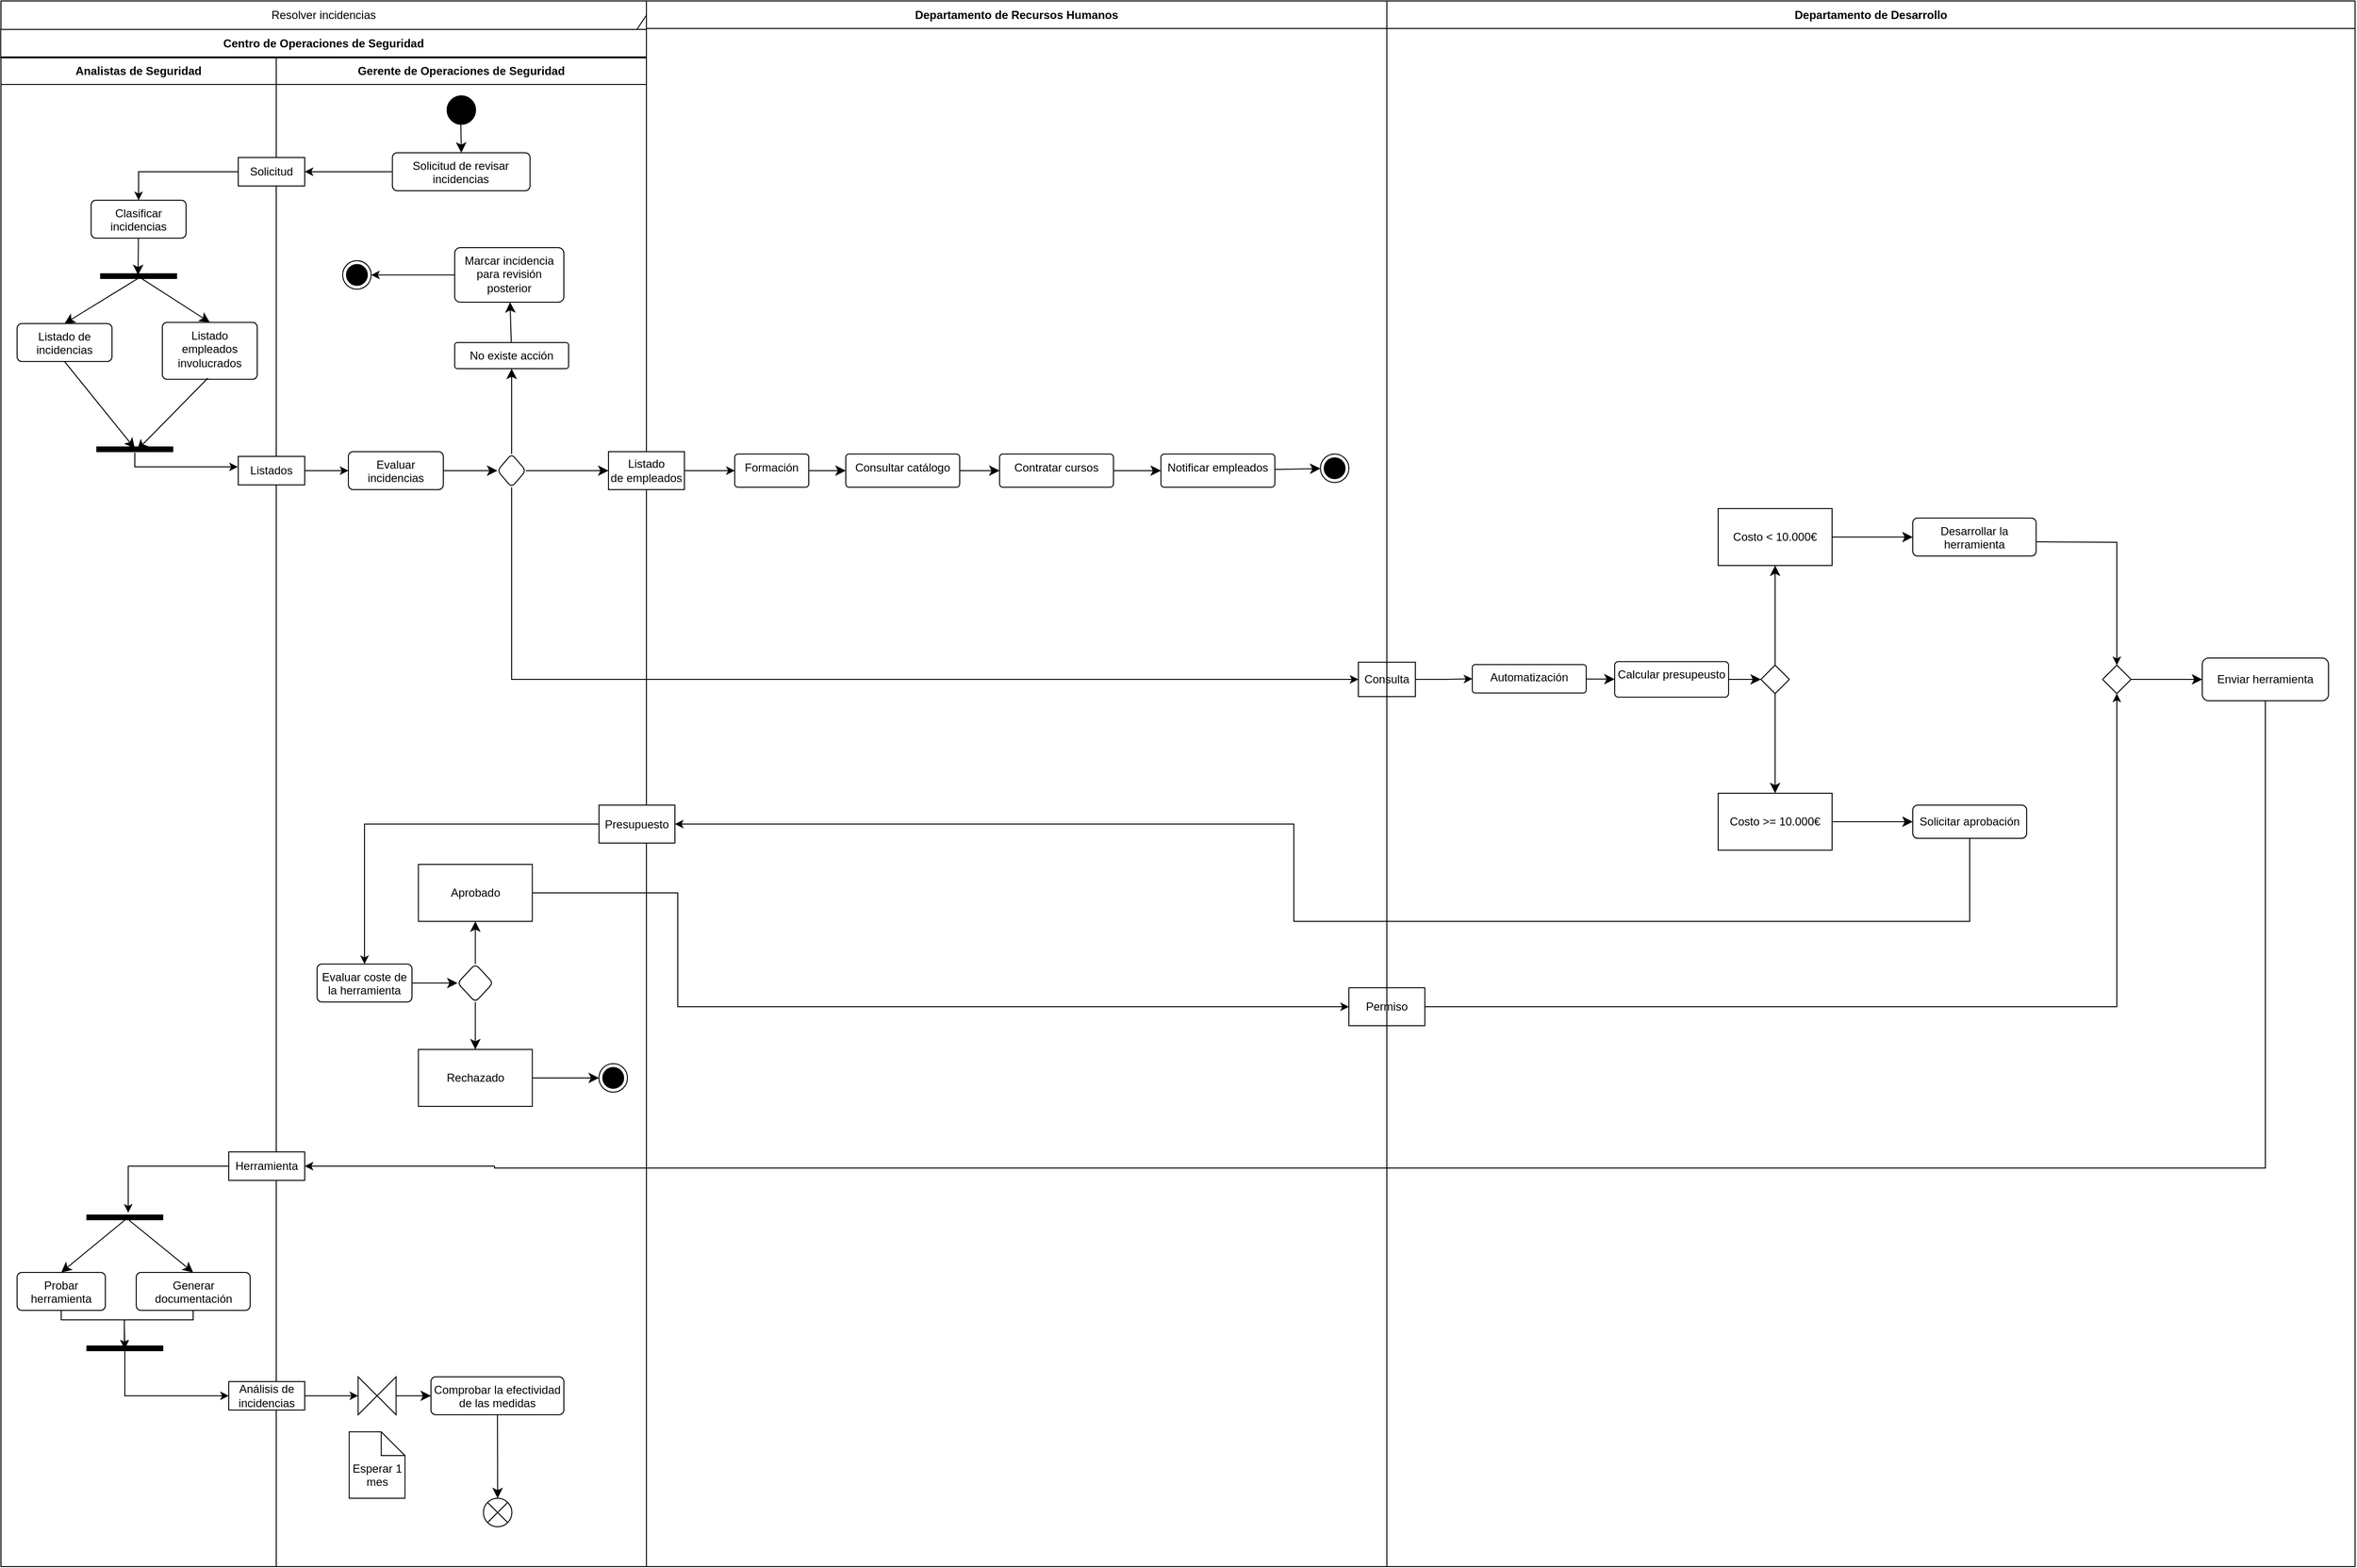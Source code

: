 <mxfile version="26.1.0" pages="2">
  <diagram name="UML" id="lX8CATTzisskiQbZcqry">
    <mxGraphModel dx="2524" dy="788" grid="1" gridSize="10" guides="1" tooltips="1" connect="1" arrows="1" fold="1" page="1" pageScale="1" pageWidth="850" pageHeight="1100" math="0" shadow="0">
      <root>
        <mxCell id="0" />
        <mxCell id="1" parent="0" />
        <mxCell id="w9f0teAJX9rp0C1CBohs-2" value="Resolver incidencias" style="shape=umlFrame;whiteSpace=wrap;html=1;pointerEvents=0;recursiveResize=0;container=1;collapsible=0;width=680;height=30;" parent="1" vertex="1">
          <mxGeometry x="-100" y="20" width="2480" height="1650" as="geometry" />
        </mxCell>
        <mxCell id="w9f0teAJX9rp0C1CBohs-3" value="Analistas de Seguridad" style="swimlane;fontStyle=1;align=center;verticalAlign=middle;childLayout=stackLayout;horizontal=1;startSize=29;horizontalStack=0;resizeParent=1;resizeParentMax=0;resizeLast=0;collapsible=0;marginBottom=0;html=1;whiteSpace=wrap;" parent="w9f0teAJX9rp0C1CBohs-2" vertex="1">
          <mxGeometry y="59" width="290" height="1591" as="geometry" />
        </mxCell>
        <mxCell id="w9f0teAJX9rp0C1CBohs-19" value="" style="ellipse;fillColor=strokeColor;html=1;" parent="w9f0teAJX9rp0C1CBohs-2" vertex="1">
          <mxGeometry x="340" y="50" width="30" height="30" as="geometry" />
        </mxCell>
        <mxCell id="7O6gT4bFPqq1bw5zy8jX-12" style="edgeStyle=orthogonalEdgeStyle;rounded=0;orthogonalLoop=1;jettySize=auto;html=1;" parent="w9f0teAJX9rp0C1CBohs-2" source="w9f0teAJX9rp0C1CBohs-20" target="7O6gT4bFPqq1bw5zy8jX-10" edge="1">
          <mxGeometry relative="1" as="geometry" />
        </mxCell>
        <mxCell id="w9f0teAJX9rp0C1CBohs-20" value="Solicitud de revisar incidencias" style="html=1;align=center;verticalAlign=top;rounded=1;absoluteArcSize=1;arcSize=10;dashed=0;whiteSpace=wrap;" parent="w9f0teAJX9rp0C1CBohs-2" vertex="1">
          <mxGeometry x="412.37" y="160" width="145" height="40" as="geometry" />
        </mxCell>
        <mxCell id="w9f0teAJX9rp0C1CBohs-28" value="" style="edgeStyle=none;curved=1;rounded=0;orthogonalLoop=1;jettySize=auto;html=1;fontSize=12;startSize=8;endSize=8;entryX=0.276;entryY=0.507;entryDx=0;entryDy=0;entryPerimeter=0;" parent="w9f0teAJX9rp0C1CBohs-2" source="w9f0teAJX9rp0C1CBohs-21" target="w9f0teAJX9rp0C1CBohs-125" edge="1">
          <mxGeometry relative="1" as="geometry">
            <mxPoint x="80" y="360" as="targetPoint" />
          </mxGeometry>
        </mxCell>
        <mxCell id="w9f0teAJX9rp0C1CBohs-21" value="Clasificar incidencias" style="html=1;align=center;verticalAlign=top;rounded=1;absoluteArcSize=1;arcSize=10;dashed=0;whiteSpace=wrap;" parent="w9f0teAJX9rp0C1CBohs-2" vertex="1">
          <mxGeometry x="95" y="210" width="100" height="40" as="geometry" />
        </mxCell>
        <mxCell id="w9f0teAJX9rp0C1CBohs-26" value="" style="edgeStyle=none;curved=1;rounded=0;orthogonalLoop=1;jettySize=auto;html=1;fontSize=12;startSize=8;endSize=8;" parent="w9f0teAJX9rp0C1CBohs-2" edge="1">
          <mxGeometry relative="1" as="geometry">
            <mxPoint x="484.5" y="130" as="sourcePoint" />
            <mxPoint x="485" y="160" as="targetPoint" />
          </mxGeometry>
        </mxCell>
        <mxCell id="w9f0teAJX9rp0C1CBohs-27" value="Listado empleados involucrados" style="html=1;align=center;verticalAlign=top;rounded=1;absoluteArcSize=1;arcSize=10;dashed=0;whiteSpace=wrap;" parent="w9f0teAJX9rp0C1CBohs-2" vertex="1">
          <mxGeometry x="170" y="338.75" width="100" height="60" as="geometry" />
        </mxCell>
        <mxCell id="w9f0teAJX9rp0C1CBohs-29" value="Listado de incidencias" style="html=1;align=center;verticalAlign=top;rounded=1;absoluteArcSize=1;arcSize=10;dashed=0;whiteSpace=wrap;" parent="w9f0teAJX9rp0C1CBohs-2" vertex="1">
          <mxGeometry x="17" y="340" width="100" height="40" as="geometry" />
        </mxCell>
        <mxCell id="w9f0teAJX9rp0C1CBohs-31" value="Gerente de Operaciones de Seguridad" style="swimlane;fontStyle=1;align=center;verticalAlign=middle;childLayout=stackLayout;horizontal=1;startSize=29;horizontalStack=0;resizeParent=1;resizeParentMax=0;resizeLast=0;collapsible=0;marginBottom=0;html=1;whiteSpace=wrap;" parent="w9f0teAJX9rp0C1CBohs-2" vertex="1">
          <mxGeometry x="290" y="59" width="390" height="1591" as="geometry" />
        </mxCell>
        <mxCell id="w9f0teAJX9rp0C1CBohs-35" value="" style="edgeStyle=none;curved=1;rounded=0;orthogonalLoop=1;jettySize=auto;html=1;fontSize=12;startSize=8;endSize=8;exitX=1;exitY=0.5;exitDx=0;exitDy=0;" parent="w9f0teAJX9rp0C1CBohs-2" source="w9f0teAJX9rp0C1CBohs-32" target="w9f0teAJX9rp0C1CBohs-34" edge="1">
          <mxGeometry relative="1" as="geometry">
            <mxPoint x="433" y="495" as="sourcePoint" />
          </mxGeometry>
        </mxCell>
        <mxCell id="w9f0teAJX9rp0C1CBohs-32" value="Evaluar incidencias" style="html=1;align=center;verticalAlign=top;rounded=1;absoluteArcSize=1;arcSize=10;dashed=0;whiteSpace=wrap;" parent="w9f0teAJX9rp0C1CBohs-2" vertex="1">
          <mxGeometry x="366" y="475" width="100" height="40" as="geometry" />
        </mxCell>
        <mxCell id="w9f0teAJX9rp0C1CBohs-38" value="" style="edgeStyle=none;curved=1;rounded=0;orthogonalLoop=1;jettySize=auto;html=1;fontSize=12;startSize=8;endSize=8;" parent="w9f0teAJX9rp0C1CBohs-2" source="w9f0teAJX9rp0C1CBohs-34" target="w9f0teAJX9rp0C1CBohs-37" edge="1">
          <mxGeometry relative="1" as="geometry" />
        </mxCell>
        <mxCell id="w9f0teAJX9rp0C1CBohs-45" value="" style="edgeStyle=none;curved=1;rounded=0;orthogonalLoop=1;jettySize=auto;html=1;fontSize=12;startSize=8;endSize=8;entryX=0;entryY=0.5;entryDx=0;entryDy=0;" parent="w9f0teAJX9rp0C1CBohs-2" source="w9f0teAJX9rp0C1CBohs-34" target="7O6gT4bFPqq1bw5zy8jX-105" edge="1">
          <mxGeometry relative="1" as="geometry">
            <mxPoint x="590" y="495" as="targetPoint" />
          </mxGeometry>
        </mxCell>
        <mxCell id="w9f0teAJX9rp0C1CBohs-34" value="" style="rhombus;whiteSpace=wrap;html=1;verticalAlign=top;rounded=1;arcSize=10;dashed=0;" parent="w9f0teAJX9rp0C1CBohs-2" vertex="1">
          <mxGeometry x="523" y="477.5" width="30" height="35" as="geometry" />
        </mxCell>
        <mxCell id="w9f0teAJX9rp0C1CBohs-40" value="" style="edgeStyle=none;curved=1;rounded=0;orthogonalLoop=1;jettySize=auto;html=1;fontSize=12;startSize=8;endSize=8;" parent="w9f0teAJX9rp0C1CBohs-2" source="w9f0teAJX9rp0C1CBohs-37" target="w9f0teAJX9rp0C1CBohs-39" edge="1">
          <mxGeometry relative="1" as="geometry" />
        </mxCell>
        <mxCell id="w9f0teAJX9rp0C1CBohs-37" value="No existe acción" style="whiteSpace=wrap;html=1;verticalAlign=top;rounded=1;arcSize=10;dashed=0;" parent="w9f0teAJX9rp0C1CBohs-2" vertex="1">
          <mxGeometry x="478" y="360" width="120" height="27.5" as="geometry" />
        </mxCell>
        <mxCell id="7O6gT4bFPqq1bw5zy8jX-3" value="" style="edgeStyle=orthogonalEdgeStyle;rounded=0;orthogonalLoop=1;jettySize=auto;html=1;" parent="w9f0teAJX9rp0C1CBohs-2" source="w9f0teAJX9rp0C1CBohs-39" target="7O6gT4bFPqq1bw5zy8jX-1" edge="1">
          <mxGeometry relative="1" as="geometry" />
        </mxCell>
        <mxCell id="w9f0teAJX9rp0C1CBohs-39" value="Marcar incidencia para revisión posterior" style="whiteSpace=wrap;html=1;verticalAlign=top;rounded=1;arcSize=10;dashed=0;" parent="w9f0teAJX9rp0C1CBohs-2" vertex="1">
          <mxGeometry x="478" y="260" width="115" height="57.5" as="geometry" />
        </mxCell>
        <mxCell id="w9f0teAJX9rp0C1CBohs-44" value="Formación" style="whiteSpace=wrap;html=1;verticalAlign=top;rounded=1;arcSize=10;dashed=0;" parent="w9f0teAJX9rp0C1CBohs-2" vertex="1">
          <mxGeometry x="773" y="477.5" width="78" height="35" as="geometry" />
        </mxCell>
        <mxCell id="w9f0teAJX9rp0C1CBohs-46" value="Departamento de Recursos Humanos" style="swimlane;fontStyle=1;align=center;verticalAlign=middle;childLayout=stackLayout;horizontal=1;startSize=29;horizontalStack=0;resizeParent=1;resizeParentMax=0;resizeLast=0;collapsible=0;marginBottom=0;html=1;whiteSpace=wrap;" parent="w9f0teAJX9rp0C1CBohs-2" vertex="1">
          <mxGeometry x="680" width="780" height="1650" as="geometry" />
        </mxCell>
        <mxCell id="w9f0teAJX9rp0C1CBohs-48" style="edgeStyle=none;curved=1;rounded=0;orthogonalLoop=1;jettySize=auto;html=1;exitX=1;exitY=0.5;exitDx=0;exitDy=0;fontSize=12;startSize=8;endSize=8;" parent="w9f0teAJX9rp0C1CBohs-2" source="w9f0teAJX9rp0C1CBohs-50" edge="1">
          <mxGeometry relative="1" as="geometry">
            <mxPoint x="932" y="498" as="targetPoint" />
          </mxGeometry>
        </mxCell>
        <mxCell id="w9f0teAJX9rp0C1CBohs-51" style="edgeStyle=none;curved=1;rounded=0;orthogonalLoop=1;jettySize=auto;html=1;exitX=1;exitY=0.5;exitDx=0;exitDy=0;entryX=0;entryY=0.5;entryDx=0;entryDy=0;fontSize=12;startSize=8;endSize=8;" parent="w9f0teAJX9rp0C1CBohs-2" source="w9f0teAJX9rp0C1CBohs-50" target="w9f0teAJX9rp0C1CBohs-53" edge="1">
          <mxGeometry relative="1" as="geometry">
            <mxPoint x="1128" y="497.0" as="targetPoint" />
          </mxGeometry>
        </mxCell>
        <mxCell id="w9f0teAJX9rp0C1CBohs-63" value="" style="edgeStyle=none;curved=1;rounded=0;orthogonalLoop=1;jettySize=auto;html=1;fontSize=12;startSize=8;endSize=8;entryX=0;entryY=0.5;entryDx=0;entryDy=0;" parent="w9f0teAJX9rp0C1CBohs-2" source="w9f0teAJX9rp0C1CBohs-53" target="w9f0teAJX9rp0C1CBohs-54" edge="1">
          <mxGeometry relative="1" as="geometry" />
        </mxCell>
        <mxCell id="w9f0teAJX9rp0C1CBohs-53" value="Contratar cursos" style="whiteSpace=wrap;html=1;verticalAlign=top;rounded=1;arcSize=10;dashed=0;" parent="w9f0teAJX9rp0C1CBohs-2" vertex="1">
          <mxGeometry x="1052" y="477.5" width="120" height="35" as="geometry" />
        </mxCell>
        <mxCell id="w9f0teAJX9rp0C1CBohs-131" value="" style="edgeStyle=none;curved=1;rounded=0;orthogonalLoop=1;jettySize=auto;html=1;fontSize=12;startSize=8;endSize=8;" parent="w9f0teAJX9rp0C1CBohs-2" source="w9f0teAJX9rp0C1CBohs-54" target="w9f0teAJX9rp0C1CBohs-61" edge="1">
          <mxGeometry relative="1" as="geometry" />
        </mxCell>
        <mxCell id="w9f0teAJX9rp0C1CBohs-54" value="Notificar empleados" style="whiteSpace=wrap;html=1;verticalAlign=top;rounded=1;arcSize=10;dashed=0;" parent="w9f0teAJX9rp0C1CBohs-2" vertex="1">
          <mxGeometry x="1222" y="477.5" width="120" height="35" as="geometry" />
        </mxCell>
        <mxCell id="w9f0teAJX9rp0C1CBohs-61" value="" style="ellipse;html=1;shape=endState;fillColor=strokeColor;" parent="w9f0teAJX9rp0C1CBohs-2" vertex="1">
          <mxGeometry x="1390" y="477.5" width="30" height="30" as="geometry" />
        </mxCell>
        <mxCell id="w9f0teAJX9rp0C1CBohs-71" value="" style="edgeStyle=none;curved=1;rounded=0;orthogonalLoop=1;jettySize=auto;html=1;fontSize=12;startSize=8;endSize=8;" parent="w9f0teAJX9rp0C1CBohs-2" source="w9f0teAJX9rp0C1CBohs-64" target="w9f0teAJX9rp0C1CBohs-70" edge="1">
          <mxGeometry relative="1" as="geometry" />
        </mxCell>
        <mxCell id="w9f0teAJX9rp0C1CBohs-64" value="Automatización" style="whiteSpace=wrap;html=1;verticalAlign=top;rounded=1;arcSize=10;dashed=0;" parent="w9f0teAJX9rp0C1CBohs-2" vertex="1">
          <mxGeometry x="1550" y="699.38" width="120" height="30" as="geometry" />
        </mxCell>
        <mxCell id="w9f0teAJX9rp0C1CBohs-67" style="edgeStyle=none;curved=1;rounded=0;orthogonalLoop=1;jettySize=auto;html=1;exitX=0.75;exitY=0;exitDx=0;exitDy=0;fontSize=12;startSize=8;endSize=8;" parent="w9f0teAJX9rp0C1CBohs-2" source="w9f0teAJX9rp0C1CBohs-64" target="w9f0teAJX9rp0C1CBohs-64" edge="1">
          <mxGeometry relative="1" as="geometry" />
        </mxCell>
        <mxCell id="w9f0teAJX9rp0C1CBohs-69" value="" style="edgeStyle=orthogonalEdgeStyle;rounded=0;orthogonalLoop=1;jettySize=auto;html=1;exitX=0.5;exitY=1;exitDx=0;exitDy=0;entryX=0;entryY=0.5;entryDx=0;entryDy=0;" parent="w9f0teAJX9rp0C1CBohs-2" source="w9f0teAJX9rp0C1CBohs-34" target="7O6gT4bFPqq1bw5zy8jX-107" edge="1">
          <mxGeometry relative="1" as="geometry">
            <mxPoint x="538" y="592.5" as="sourcePoint" />
            <mxPoint x="1330" y="715" as="targetPoint" />
          </mxGeometry>
        </mxCell>
        <mxCell id="w9f0teAJX9rp0C1CBohs-73" value="" style="edgeStyle=none;curved=1;rounded=0;orthogonalLoop=1;jettySize=auto;html=1;fontSize=12;startSize=8;endSize=8;" parent="w9f0teAJX9rp0C1CBohs-2" source="w9f0teAJX9rp0C1CBohs-70" target="w9f0teAJX9rp0C1CBohs-72" edge="1">
          <mxGeometry relative="1" as="geometry" />
        </mxCell>
        <mxCell id="w9f0teAJX9rp0C1CBohs-70" value="Calcular presupeusto" style="whiteSpace=wrap;html=1;verticalAlign=top;rounded=1;arcSize=10;dashed=0;" parent="w9f0teAJX9rp0C1CBohs-2" vertex="1">
          <mxGeometry x="1700" y="696.25" width="120" height="37.5" as="geometry" />
        </mxCell>
        <mxCell id="w9f0teAJX9rp0C1CBohs-75" value="" style="edgeStyle=none;curved=1;rounded=0;orthogonalLoop=1;jettySize=auto;html=1;fontSize=12;startSize=8;endSize=8;" parent="w9f0teAJX9rp0C1CBohs-2" source="w9f0teAJX9rp0C1CBohs-72" target="w9f0teAJX9rp0C1CBohs-74" edge="1">
          <mxGeometry relative="1" as="geometry" />
        </mxCell>
        <mxCell id="w9f0teAJX9rp0C1CBohs-83" value="" style="edgeStyle=none;curved=1;rounded=0;orthogonalLoop=1;jettySize=auto;html=1;fontSize=12;startSize=8;endSize=8;" parent="w9f0teAJX9rp0C1CBohs-2" source="w9f0teAJX9rp0C1CBohs-72" target="w9f0teAJX9rp0C1CBohs-82" edge="1">
          <mxGeometry relative="1" as="geometry" />
        </mxCell>
        <mxCell id="w9f0teAJX9rp0C1CBohs-72" value="" style="rhombus;" parent="w9f0teAJX9rp0C1CBohs-2" vertex="1">
          <mxGeometry x="1854" y="700" width="30" height="30" as="geometry" />
        </mxCell>
        <mxCell id="w9f0teAJX9rp0C1CBohs-81" value="" style="edgeStyle=none;curved=1;rounded=0;orthogonalLoop=1;jettySize=auto;html=1;fontSize=12;startSize=8;endSize=8;" parent="w9f0teAJX9rp0C1CBohs-2" source="w9f0teAJX9rp0C1CBohs-74" target="w9f0teAJX9rp0C1CBohs-80" edge="1">
          <mxGeometry relative="1" as="geometry" />
        </mxCell>
        <mxCell id="w9f0teAJX9rp0C1CBohs-74" value="Costo &amp;lt; 10.000€" style="whiteSpace=wrap;html=1;" parent="w9f0teAJX9rp0C1CBohs-2" vertex="1">
          <mxGeometry x="1809" y="535" width="120" height="60" as="geometry" />
        </mxCell>
        <mxCell id="w9f0teAJX9rp0C1CBohs-80" value="Desarrollar la herramienta" style="html=1;align=center;verticalAlign=top;rounded=1;absoluteArcSize=1;arcSize=10;dashed=0;whiteSpace=wrap;" parent="w9f0teAJX9rp0C1CBohs-2" vertex="1">
          <mxGeometry x="2014" y="545" width="130" height="40" as="geometry" />
        </mxCell>
        <mxCell id="w9f0teAJX9rp0C1CBohs-85" value="" style="edgeStyle=none;curved=1;rounded=0;orthogonalLoop=1;jettySize=auto;html=1;fontSize=12;startSize=8;endSize=8;" parent="w9f0teAJX9rp0C1CBohs-2" source="w9f0teAJX9rp0C1CBohs-82" target="w9f0teAJX9rp0C1CBohs-84" edge="1">
          <mxGeometry relative="1" as="geometry" />
        </mxCell>
        <mxCell id="w9f0teAJX9rp0C1CBohs-82" value="Costo &amp;gt;= 10.000€" style="whiteSpace=wrap;html=1;" parent="w9f0teAJX9rp0C1CBohs-2" vertex="1">
          <mxGeometry x="1809" y="835" width="120" height="60" as="geometry" />
        </mxCell>
        <mxCell id="w9f0teAJX9rp0C1CBohs-84" value="Solicitar aprobación" style="rounded=1;whiteSpace=wrap;html=1;" parent="w9f0teAJX9rp0C1CBohs-2" vertex="1">
          <mxGeometry x="2014" y="847.5" width="120" height="35" as="geometry" />
        </mxCell>
        <mxCell id="w9f0teAJX9rp0C1CBohs-109" value="" style="edgeStyle=none;curved=1;rounded=0;orthogonalLoop=1;jettySize=auto;html=1;fontSize=12;startSize=8;endSize=8;" parent="w9f0teAJX9rp0C1CBohs-2" source="w9f0teAJX9rp0C1CBohs-86" target="w9f0teAJX9rp0C1CBohs-108" edge="1">
          <mxGeometry relative="1" as="geometry" />
        </mxCell>
        <mxCell id="w9f0teAJX9rp0C1CBohs-86" value="" style="rhombus;" parent="w9f0teAJX9rp0C1CBohs-2" vertex="1">
          <mxGeometry x="2214" y="700" width="30" height="30" as="geometry" />
        </mxCell>
        <mxCell id="w9f0teAJX9rp0C1CBohs-90" value="" style="edgeStyle=none;curved=1;rounded=0;orthogonalLoop=1;jettySize=auto;html=1;fontSize=12;startSize=8;endSize=8;" parent="w9f0teAJX9rp0C1CBohs-2" target="w9f0teAJX9rp0C1CBohs-89" edge="1">
          <mxGeometry relative="1" as="geometry">
            <mxPoint x="425.5" y="1035" as="sourcePoint" />
          </mxGeometry>
        </mxCell>
        <mxCell id="w9f0teAJX9rp0C1CBohs-88" value="Evaluar coste de la herramienta" style="html=1;align=center;verticalAlign=top;rounded=1;absoluteArcSize=1;arcSize=10;dashed=0;whiteSpace=wrap;" parent="w9f0teAJX9rp0C1CBohs-2" vertex="1">
          <mxGeometry x="333" y="1015" width="100" height="40" as="geometry" />
        </mxCell>
        <mxCell id="w9f0teAJX9rp0C1CBohs-92" value="" style="edgeStyle=none;curved=1;rounded=0;orthogonalLoop=1;jettySize=auto;html=1;fontSize=12;startSize=8;endSize=8;" parent="w9f0teAJX9rp0C1CBohs-2" source="w9f0teAJX9rp0C1CBohs-89" edge="1">
          <mxGeometry relative="1" as="geometry">
            <mxPoint x="499.75" y="970" as="targetPoint" />
          </mxGeometry>
        </mxCell>
        <mxCell id="w9f0teAJX9rp0C1CBohs-99" value="" style="edgeStyle=none;curved=1;rounded=0;orthogonalLoop=1;jettySize=auto;html=1;fontSize=12;startSize=8;endSize=8;" parent="w9f0teAJX9rp0C1CBohs-2" source="w9f0teAJX9rp0C1CBohs-89" target="w9f0teAJX9rp0C1CBohs-98" edge="1">
          <mxGeometry relative="1" as="geometry" />
        </mxCell>
        <mxCell id="w9f0teAJX9rp0C1CBohs-89" value="" style="rhombus;whiteSpace=wrap;html=1;verticalAlign=top;rounded=1;arcSize=10;dashed=0;" parent="w9f0teAJX9rp0C1CBohs-2" vertex="1">
          <mxGeometry x="481" y="1015" width="37.5" height="40" as="geometry" />
        </mxCell>
        <mxCell id="w9f0teAJX9rp0C1CBohs-93" value="Aprobado" style="whiteSpace=wrap;html=1;" parent="w9f0teAJX9rp0C1CBohs-2" vertex="1">
          <mxGeometry x="439.75" y="910" width="120" height="60" as="geometry" />
        </mxCell>
        <mxCell id="w9f0teAJX9rp0C1CBohs-101" value="" style="edgeStyle=none;curved=1;rounded=0;orthogonalLoop=1;jettySize=auto;html=1;fontSize=12;startSize=8;endSize=8;" parent="w9f0teAJX9rp0C1CBohs-2" source="w9f0teAJX9rp0C1CBohs-98" target="w9f0teAJX9rp0C1CBohs-100" edge="1">
          <mxGeometry relative="1" as="geometry" />
        </mxCell>
        <mxCell id="w9f0teAJX9rp0C1CBohs-98" value="Rechazado" style="whiteSpace=wrap;html=1;" parent="w9f0teAJX9rp0C1CBohs-2" vertex="1">
          <mxGeometry x="439.75" y="1105" width="120" height="60" as="geometry" />
        </mxCell>
        <mxCell id="w9f0teAJX9rp0C1CBohs-100" value="" style="ellipse;html=1;shape=endState;fillColor=strokeColor;" parent="w9f0teAJX9rp0C1CBohs-2" vertex="1">
          <mxGeometry x="630" y="1120" width="30" height="30" as="geometry" />
        </mxCell>
        <mxCell id="w9f0teAJX9rp0C1CBohs-102" value="" style="edgeStyle=orthogonalEdgeStyle;rounded=0;orthogonalLoop=1;jettySize=auto;html=1;exitX=1;exitY=0.5;exitDx=0;exitDy=0;entryX=0;entryY=0.5;entryDx=0;entryDy=0;" parent="w9f0teAJX9rp0C1CBohs-2" source="w9f0teAJX9rp0C1CBohs-93" target="7O6gT4bFPqq1bw5zy8jX-111" edge="1">
          <mxGeometry relative="1" as="geometry">
            <mxPoint x="559.75" y="860" as="sourcePoint" />
            <mxPoint x="1409.75" y="1062" as="targetPoint" />
            <Array as="points">
              <mxPoint x="713" y="940" />
              <mxPoint x="713" y="1060" />
            </Array>
          </mxGeometry>
        </mxCell>
        <mxCell id="w9f0teAJX9rp0C1CBohs-105" value="" style="edgeStyle=orthogonalEdgeStyle;rounded=0;orthogonalLoop=1;jettySize=auto;html=1;exitX=0.5;exitY=1;exitDx=0;exitDy=0;entryX=1;entryY=0.5;entryDx=0;entryDy=0;" parent="w9f0teAJX9rp0C1CBohs-2" source="w9f0teAJX9rp0C1CBohs-84" target="7O6gT4bFPqq1bw5zy8jX-109" edge="1">
          <mxGeometry relative="1" as="geometry">
            <mxPoint x="2019.5" y="902.5" as="sourcePoint" />
            <mxPoint x="700" y="890" as="targetPoint" />
            <Array as="points">
              <mxPoint x="2074" y="970" />
              <mxPoint x="1362" y="970" />
              <mxPoint x="1362" y="867" />
            </Array>
          </mxGeometry>
        </mxCell>
        <mxCell id="w9f0teAJX9rp0C1CBohs-107" value="" style="edgeStyle=orthogonalEdgeStyle;rounded=0;orthogonalLoop=1;jettySize=auto;html=1;exitX=1;exitY=0.5;exitDx=0;exitDy=0;entryX=0.5;entryY=0;entryDx=0;entryDy=0;" parent="w9f0teAJX9rp0C1CBohs-2" target="w9f0teAJX9rp0C1CBohs-86" edge="1">
          <mxGeometry relative="1" as="geometry">
            <mxPoint x="2144" y="570" as="sourcePoint" />
            <mxPoint x="3702" y="360" as="targetPoint" />
            <Array as="points" />
          </mxGeometry>
        </mxCell>
        <mxCell id="w9f0teAJX9rp0C1CBohs-108" value="Enviar herramienta" style="rounded=1;whiteSpace=wrap;html=1;" parent="w9f0teAJX9rp0C1CBohs-2" vertex="1">
          <mxGeometry x="2319" y="692.5" width="133" height="45" as="geometry" />
        </mxCell>
        <mxCell id="w9f0teAJX9rp0C1CBohs-113" style="edgeStyle=none;curved=1;rounded=0;orthogonalLoop=1;jettySize=auto;html=1;exitX=1.053;exitY=0.498;exitDx=0;exitDy=0;fontSize=12;startSize=8;endSize=8;entryX=0.5;entryY=0;entryDx=0;entryDy=0;exitPerimeter=0;" parent="w9f0teAJX9rp0C1CBohs-2" source="w9f0teAJX9rp0C1CBohs-132" target="w9f0teAJX9rp0C1CBohs-133" edge="1">
          <mxGeometry relative="1" as="geometry">
            <mxPoint x="130" y="1290" as="sourcePoint" />
            <mxPoint x="155" y="1290" as="targetPoint" />
          </mxGeometry>
        </mxCell>
        <mxCell id="w9f0teAJX9rp0C1CBohs-118" value="" style="edgeStyle=none;curved=1;rounded=0;orthogonalLoop=1;jettySize=auto;html=1;fontSize=12;startSize=8;endSize=8;" parent="w9f0teAJX9rp0C1CBohs-2" source="w9f0teAJX9rp0C1CBohs-112" target="w9f0teAJX9rp0C1CBohs-115" edge="1">
          <mxGeometry relative="1" as="geometry" />
        </mxCell>
        <mxCell id="w9f0teAJX9rp0C1CBohs-112" value="Comprobar la efectividad de las medidas" style="html=1;align=center;verticalAlign=top;rounded=1;absoluteArcSize=1;arcSize=10;dashed=0;whiteSpace=wrap;" parent="w9f0teAJX9rp0C1CBohs-2" vertex="1">
          <mxGeometry x="453" y="1450" width="140" height="40" as="geometry" />
        </mxCell>
        <mxCell id="w9f0teAJX9rp0C1CBohs-115" value="" style="shape=sumEllipse;perimeter=ellipsePerimeter;html=1;backgroundOutline=1;" parent="w9f0teAJX9rp0C1CBohs-2" vertex="1">
          <mxGeometry x="508.25" y="1578" width="30" height="30" as="geometry" />
        </mxCell>
        <mxCell id="w9f0teAJX9rp0C1CBohs-117" value="" style="edgeStyle=none;curved=1;rounded=0;orthogonalLoop=1;jettySize=auto;html=1;fontSize=12;startSize=8;endSize=8;" parent="w9f0teAJX9rp0C1CBohs-2" source="w9f0teAJX9rp0C1CBohs-116" target="w9f0teAJX9rp0C1CBohs-112" edge="1">
          <mxGeometry relative="1" as="geometry" />
        </mxCell>
        <mxCell id="w9f0teAJX9rp0C1CBohs-116" value="" style="shape=collate;html=1;rotation=-90;" parent="w9f0teAJX9rp0C1CBohs-2" vertex="1">
          <mxGeometry x="376.25" y="1450" width="40" height="40" as="geometry" />
        </mxCell>
        <mxCell id="w9f0teAJX9rp0C1CBohs-119" value="Esperar 1 mes" style="shape=note2;boundedLbl=1;whiteSpace=wrap;html=1;size=25;verticalAlign=top;align=center;" parent="w9f0teAJX9rp0C1CBohs-2" vertex="1">
          <mxGeometry x="366.87" y="1508" width="58.75" height="70" as="geometry" />
        </mxCell>
        <mxCell id="w9f0teAJX9rp0C1CBohs-120" value="Centro de Operaciones de Seguridad" style="swimlane;fontStyle=1;align=center;verticalAlign=middle;childLayout=stackLayout;horizontal=1;startSize=29;horizontalStack=0;resizeParent=1;resizeParentMax=0;resizeLast=0;collapsible=0;marginBottom=0;html=1;whiteSpace=wrap;" parent="w9f0teAJX9rp0C1CBohs-2" vertex="1">
          <mxGeometry x="-0.25" y="30" width="680.25" height="30" as="geometry" />
        </mxCell>
        <mxCell id="w9f0teAJX9rp0C1CBohs-122" value="" style="ellipse;fillColor=strokeColor;html=1;" parent="w9f0teAJX9rp0C1CBohs-2" vertex="1">
          <mxGeometry x="470" y="100" width="30" height="30" as="geometry" />
        </mxCell>
        <mxCell id="w9f0teAJX9rp0C1CBohs-125" value="" style="html=1;points=[];perimeter=orthogonalPerimeter;fillColor=strokeColor;rotation=90;" parent="w9f0teAJX9rp0C1CBohs-2" vertex="1">
          <mxGeometry x="142.5" y="250" width="5" height="80" as="geometry" />
        </mxCell>
        <mxCell id="w9f0teAJX9rp0C1CBohs-126" style="edgeStyle=none;curved=1;rounded=0;orthogonalLoop=1;jettySize=auto;html=1;entryX=0.5;entryY=0;entryDx=0;entryDy=0;fontSize=12;startSize=8;endSize=8;exitX=0.982;exitY=0.507;exitDx=0;exitDy=0;exitPerimeter=0;" parent="w9f0teAJX9rp0C1CBohs-2" source="w9f0teAJX9rp0C1CBohs-125" target="w9f0teAJX9rp0C1CBohs-29" edge="1">
          <mxGeometry relative="1" as="geometry">
            <mxPoint x="100.5" y="432.5" as="sourcePoint" />
            <mxPoint x="147.5" y="355.5" as="targetPoint" />
          </mxGeometry>
        </mxCell>
        <mxCell id="w9f0teAJX9rp0C1CBohs-127" style="edgeStyle=none;curved=1;rounded=0;orthogonalLoop=1;jettySize=auto;html=1;entryX=0.5;entryY=0;entryDx=0;entryDy=0;fontSize=12;startSize=8;endSize=8;exitX=0.982;exitY=0.463;exitDx=0;exitDy=0;exitPerimeter=0;" parent="w9f0teAJX9rp0C1CBohs-2" source="w9f0teAJX9rp0C1CBohs-125" target="w9f0teAJX9rp0C1CBohs-27" edge="1">
          <mxGeometry relative="1" as="geometry">
            <mxPoint x="154" y="372" as="sourcePoint" />
            <mxPoint x="70" y="445" as="targetPoint" />
          </mxGeometry>
        </mxCell>
        <mxCell id="w9f0teAJX9rp0C1CBohs-130" value="" style="edgeStyle=none;curved=1;rounded=0;orthogonalLoop=1;jettySize=auto;html=1;exitX=1;exitY=0.5;exitDx=0;exitDy=0;fontSize=12;startSize=8;endSize=8;" parent="w9f0teAJX9rp0C1CBohs-2" source="w9f0teAJX9rp0C1CBohs-44" target="w9f0teAJX9rp0C1CBohs-50" edge="1">
          <mxGeometry relative="1" as="geometry">
            <mxPoint x="742" y="515" as="sourcePoint" />
            <mxPoint x="832" y="518" as="targetPoint" />
          </mxGeometry>
        </mxCell>
        <mxCell id="w9f0teAJX9rp0C1CBohs-50" value="Consultar catálogo" style="whiteSpace=wrap;html=1;verticalAlign=top;rounded=1;arcSize=10;dashed=0;" parent="w9f0teAJX9rp0C1CBohs-2" vertex="1">
          <mxGeometry x="890" y="477.5" width="120" height="35" as="geometry" />
        </mxCell>
        <mxCell id="w9f0teAJX9rp0C1CBohs-133" value="Probar herramienta" style="html=1;align=center;verticalAlign=top;rounded=1;absoluteArcSize=1;arcSize=10;dashed=0;whiteSpace=wrap;" parent="w9f0teAJX9rp0C1CBohs-2" vertex="1">
          <mxGeometry x="17" y="1340" width="93" height="40" as="geometry" />
        </mxCell>
        <mxCell id="7O6gT4bFPqq1bw5zy8jX-104" style="edgeStyle=orthogonalEdgeStyle;rounded=0;orthogonalLoop=1;jettySize=auto;html=1;exitX=0.5;exitY=1;exitDx=0;exitDy=0;" parent="w9f0teAJX9rp0C1CBohs-2" source="w9f0teAJX9rp0C1CBohs-134" edge="1">
          <mxGeometry relative="1" as="geometry">
            <mxPoint x="130.0" y="1420.0" as="targetPoint" />
            <Array as="points">
              <mxPoint x="202" y="1390" />
              <mxPoint x="130" y="1390" />
            </Array>
          </mxGeometry>
        </mxCell>
        <mxCell id="w9f0teAJX9rp0C1CBohs-134" value="Generar documentación" style="html=1;align=center;verticalAlign=top;rounded=1;absoluteArcSize=1;arcSize=10;dashed=0;whiteSpace=wrap;" parent="w9f0teAJX9rp0C1CBohs-2" vertex="1">
          <mxGeometry x="142.5" y="1340" width="120" height="40" as="geometry" />
        </mxCell>
        <mxCell id="w9f0teAJX9rp0C1CBohs-136" value="" style="edgeStyle=orthogonalEdgeStyle;rounded=0;orthogonalLoop=1;jettySize=auto;html=1;exitX=0.5;exitY=1;exitDx=0;exitDy=0;entryX=1;entryY=0.5;entryDx=0;entryDy=0;" parent="w9f0teAJX9rp0C1CBohs-2" source="w9f0teAJX9rp0C1CBohs-108" target="7O6gT4bFPqq1bw5zy8jX-114" edge="1">
          <mxGeometry relative="1" as="geometry">
            <mxPoint x="2285" y="758" as="sourcePoint" />
            <mxPoint x="128" y="1260" as="targetPoint" />
            <Array as="points">
              <mxPoint x="2386" y="1230" />
              <mxPoint x="520" y="1230" />
              <mxPoint x="520" y="1228" />
            </Array>
          </mxGeometry>
        </mxCell>
        <mxCell id="w9f0teAJX9rp0C1CBohs-132" value="" style="html=1;points=[];perimeter=orthogonalPerimeter;fillColor=strokeColor;rotation=90;" parent="w9f0teAJX9rp0C1CBohs-2" vertex="1">
          <mxGeometry x="128" y="1242" width="5" height="80" as="geometry" />
        </mxCell>
        <mxCell id="w9f0teAJX9rp0C1CBohs-139" style="edgeStyle=none;curved=1;rounded=0;orthogonalLoop=1;jettySize=auto;html=1;exitX=1.053;exitY=0.498;exitDx=0;exitDy=0;fontSize=12;startSize=8;endSize=8;entryX=0.5;entryY=0;entryDx=0;entryDy=0;exitPerimeter=0;" parent="w9f0teAJX9rp0C1CBohs-2" target="w9f0teAJX9rp0C1CBohs-134" edge="1">
          <mxGeometry relative="1" as="geometry">
            <mxPoint x="135" y="1285" as="sourcePoint" />
            <mxPoint x="66" y="1340" as="targetPoint" />
          </mxGeometry>
        </mxCell>
        <mxCell id="w9f0teAJX9rp0C1CBohs-141" value="" style="edgeStyle=orthogonalEdgeStyle;rounded=0;orthogonalLoop=1;jettySize=auto;html=1;exitX=1.045;exitY=0.5;exitDx=0;exitDy=0;exitPerimeter=0;entryX=0;entryY=0.5;entryDx=0;entryDy=0;" parent="w9f0teAJX9rp0C1CBohs-2" source="7O6gT4bFPqq1bw5zy8jX-102" target="7O6gT4bFPqq1bw5zy8jX-117" edge="1">
          <mxGeometry relative="1" as="geometry">
            <mxPoint x="70" y="1470" as="sourcePoint" />
            <mxPoint x="130" y="1470" as="targetPoint" />
            <Array as="points" />
          </mxGeometry>
        </mxCell>
        <mxCell id="7O6gT4bFPqq1bw5zy8jX-1" value="" style="ellipse;html=1;shape=endState;fillColor=strokeColor;" parent="w9f0teAJX9rp0C1CBohs-2" vertex="1">
          <mxGeometry x="360" y="273.75" width="30" height="30" as="geometry" />
        </mxCell>
        <mxCell id="7O6gT4bFPqq1bw5zy8jX-6" value="" style="html=1;points=[];perimeter=orthogonalPerimeter;fillColor=strokeColor;rotation=90;" parent="w9f0teAJX9rp0C1CBohs-2" vertex="1">
          <mxGeometry x="138.5" y="432.5" width="5" height="80" as="geometry" />
        </mxCell>
        <mxCell id="7O6gT4bFPqq1bw5zy8jX-7" style="edgeStyle=none;curved=1;rounded=0;orthogonalLoop=1;jettySize=auto;html=1;entryX=0.333;entryY=0.5;entryDx=0;entryDy=0;fontSize=12;startSize=8;endSize=8;exitX=0.5;exitY=1;exitDx=0;exitDy=0;entryPerimeter=0;" parent="w9f0teAJX9rp0C1CBohs-2" source="w9f0teAJX9rp0C1CBohs-29" target="7O6gT4bFPqq1bw5zy8jX-6" edge="1">
          <mxGeometry relative="1" as="geometry">
            <mxPoint x="67" y="398.75" as="sourcePoint" />
            <mxPoint x="-10" y="446.75" as="targetPoint" />
          </mxGeometry>
        </mxCell>
        <mxCell id="7O6gT4bFPqq1bw5zy8jX-8" style="edgeStyle=none;curved=1;rounded=0;orthogonalLoop=1;jettySize=auto;html=1;entryX=0.667;entryY=0.469;entryDx=0;entryDy=0;fontSize=12;startSize=8;endSize=8;exitX=0.982;exitY=0.463;exitDx=0;exitDy=0;exitPerimeter=0;entryPerimeter=0;" parent="w9f0teAJX9rp0C1CBohs-2" target="7O6gT4bFPqq1bw5zy8jX-6" edge="1">
          <mxGeometry relative="1" as="geometry">
            <mxPoint x="218" y="397.5" as="sourcePoint" />
            <mxPoint x="290" y="444.5" as="targetPoint" />
          </mxGeometry>
        </mxCell>
        <mxCell id="7O6gT4bFPqq1bw5zy8jX-121" style="edgeStyle=orthogonalEdgeStyle;rounded=0;orthogonalLoop=1;jettySize=auto;html=1;exitX=0;exitY=0.5;exitDx=0;exitDy=0;entryX=0.5;entryY=0;entryDx=0;entryDy=0;" parent="w9f0teAJX9rp0C1CBohs-2" source="7O6gT4bFPqq1bw5zy8jX-10" target="w9f0teAJX9rp0C1CBohs-21" edge="1">
          <mxGeometry relative="1" as="geometry" />
        </mxCell>
        <mxCell id="7O6gT4bFPqq1bw5zy8jX-10" value="Solicitud" style="html=1;align=center;verticalAlign=middle;rounded=0;absoluteArcSize=1;arcSize=10;dashed=0;whiteSpace=wrap;" parent="w9f0teAJX9rp0C1CBohs-2" vertex="1">
          <mxGeometry x="250" y="165" width="70" height="30" as="geometry" />
        </mxCell>
        <mxCell id="7O6gT4bFPqq1bw5zy8jX-13" value="" style="edgeStyle=orthogonalEdgeStyle;rounded=0;orthogonalLoop=1;jettySize=auto;html=1;exitX=2;exitY=0.512;exitDx=0;exitDy=0;exitPerimeter=0;entryX=-0.007;entryY=0.351;entryDx=0;entryDy=0;entryPerimeter=0;" parent="w9f0teAJX9rp0C1CBohs-2" target="7O6gT4bFPqq1bw5zy8jX-14" edge="1">
          <mxGeometry relative="1" as="geometry">
            <mxPoint x="141.04" y="476" as="sourcePoint" />
            <mxPoint x="200" y="490" as="targetPoint" />
            <Array as="points">
              <mxPoint x="141" y="491" />
              <mxPoint x="250" y="491" />
            </Array>
          </mxGeometry>
        </mxCell>
        <mxCell id="7O6gT4bFPqq1bw5zy8jX-101" value="" style="edgeStyle=orthogonalEdgeStyle;rounded=0;orthogonalLoop=1;jettySize=auto;html=1;" parent="w9f0teAJX9rp0C1CBohs-2" source="7O6gT4bFPqq1bw5zy8jX-14" target="w9f0teAJX9rp0C1CBohs-32" edge="1">
          <mxGeometry relative="1" as="geometry" />
        </mxCell>
        <mxCell id="7O6gT4bFPqq1bw5zy8jX-14" value="Listados" style="html=1;align=center;verticalAlign=middle;rounded=0;absoluteArcSize=1;arcSize=10;dashed=0;whiteSpace=wrap;" parent="w9f0teAJX9rp0C1CBohs-2" vertex="1">
          <mxGeometry x="250" y="480" width="70" height="30" as="geometry" />
        </mxCell>
        <mxCell id="7O6gT4bFPqq1bw5zy8jX-102" value="" style="html=1;points=[];perimeter=orthogonalPerimeter;fillColor=strokeColor;rotation=90;" parent="w9f0teAJX9rp0C1CBohs-2" vertex="1">
          <mxGeometry x="128" y="1380" width="5" height="80" as="geometry" />
        </mxCell>
        <mxCell id="7O6gT4bFPqq1bw5zy8jX-103" style="edgeStyle=orthogonalEdgeStyle;rounded=0;orthogonalLoop=1;jettySize=auto;html=1;exitX=0.5;exitY=1;exitDx=0;exitDy=0;entryX=0.631;entryY=0.5;entryDx=0;entryDy=0;entryPerimeter=0;" parent="w9f0teAJX9rp0C1CBohs-2" source="w9f0teAJX9rp0C1CBohs-133" target="7O6gT4bFPqq1bw5zy8jX-102" edge="1">
          <mxGeometry relative="1" as="geometry">
            <Array as="points">
              <mxPoint x="64" y="1390" />
              <mxPoint x="130" y="1390" />
              <mxPoint x="130" y="1397" />
            </Array>
          </mxGeometry>
        </mxCell>
        <mxCell id="7O6gT4bFPqq1bw5zy8jX-106" value="" style="edgeStyle=orthogonalEdgeStyle;rounded=0;orthogonalLoop=1;jettySize=auto;html=1;" parent="w9f0teAJX9rp0C1CBohs-2" source="7O6gT4bFPqq1bw5zy8jX-105" target="w9f0teAJX9rp0C1CBohs-44" edge="1">
          <mxGeometry relative="1" as="geometry" />
        </mxCell>
        <mxCell id="7O6gT4bFPqq1bw5zy8jX-105" value="Listado&lt;div&gt;de empleados&lt;/div&gt;" style="html=1;align=center;verticalAlign=middle;rounded=0;absoluteArcSize=1;arcSize=10;dashed=0;whiteSpace=wrap;" parent="w9f0teAJX9rp0C1CBohs-2" vertex="1">
          <mxGeometry x="640" y="475" width="80" height="40" as="geometry" />
        </mxCell>
        <mxCell id="7O6gT4bFPqq1bw5zy8jX-108" value="" style="edgeStyle=orthogonalEdgeStyle;rounded=0;orthogonalLoop=1;jettySize=auto;html=1;" parent="w9f0teAJX9rp0C1CBohs-2" source="7O6gT4bFPqq1bw5zy8jX-107" target="w9f0teAJX9rp0C1CBohs-64" edge="1">
          <mxGeometry relative="1" as="geometry" />
        </mxCell>
        <mxCell id="7O6gT4bFPqq1bw5zy8jX-110" style="edgeStyle=orthogonalEdgeStyle;rounded=0;orthogonalLoop=1;jettySize=auto;html=1;exitX=0;exitY=0.5;exitDx=0;exitDy=0;entryX=0.5;entryY=0;entryDx=0;entryDy=0;" parent="w9f0teAJX9rp0C1CBohs-2" source="7O6gT4bFPqq1bw5zy8jX-109" target="w9f0teAJX9rp0C1CBohs-88" edge="1">
          <mxGeometry relative="1" as="geometry" />
        </mxCell>
        <mxCell id="7O6gT4bFPqq1bw5zy8jX-109" value="Presupuesto" style="html=1;align=center;verticalAlign=middle;rounded=0;absoluteArcSize=1;arcSize=10;dashed=0;whiteSpace=wrap;" parent="w9f0teAJX9rp0C1CBohs-2" vertex="1">
          <mxGeometry x="630" y="847.5" width="80" height="40" as="geometry" />
        </mxCell>
        <mxCell id="7O6gT4bFPqq1bw5zy8jX-113" style="edgeStyle=orthogonalEdgeStyle;rounded=0;orthogonalLoop=1;jettySize=auto;html=1;exitX=1;exitY=0.5;exitDx=0;exitDy=0;entryX=0.5;entryY=1;entryDx=0;entryDy=0;" parent="w9f0teAJX9rp0C1CBohs-2" source="7O6gT4bFPqq1bw5zy8jX-111" target="w9f0teAJX9rp0C1CBohs-86" edge="1">
          <mxGeometry relative="1" as="geometry" />
        </mxCell>
        <mxCell id="7O6gT4bFPqq1bw5zy8jX-114" value="Herramienta" style="html=1;align=center;verticalAlign=middle;rounded=0;absoluteArcSize=1;arcSize=10;dashed=0;whiteSpace=wrap;" parent="w9f0teAJX9rp0C1CBohs-2" vertex="1">
          <mxGeometry x="240" y="1213" width="80" height="30" as="geometry" />
        </mxCell>
        <mxCell id="7O6gT4bFPqq1bw5zy8jX-116" style="edgeStyle=orthogonalEdgeStyle;rounded=0;orthogonalLoop=1;jettySize=auto;html=1;exitX=0;exitY=0.5;exitDx=0;exitDy=0;entryX=-0.5;entryY=0.455;entryDx=0;entryDy=0;entryPerimeter=0;" parent="w9f0teAJX9rp0C1CBohs-2" source="7O6gT4bFPqq1bw5zy8jX-114" target="w9f0teAJX9rp0C1CBohs-132" edge="1">
          <mxGeometry relative="1" as="geometry" />
        </mxCell>
        <mxCell id="7O6gT4bFPqq1bw5zy8jX-119" value="" style="edgeStyle=orthogonalEdgeStyle;rounded=0;orthogonalLoop=1;jettySize=auto;html=1;entryX=0.5;entryY=0;entryDx=0;entryDy=0;" parent="w9f0teAJX9rp0C1CBohs-2" source="7O6gT4bFPqq1bw5zy8jX-117" target="w9f0teAJX9rp0C1CBohs-116" edge="1">
          <mxGeometry relative="1" as="geometry" />
        </mxCell>
        <mxCell id="7O6gT4bFPqq1bw5zy8jX-117" value="Análisis de incidencias" style="html=1;align=center;verticalAlign=middle;rounded=0;absoluteArcSize=1;arcSize=10;dashed=0;whiteSpace=wrap;" parent="w9f0teAJX9rp0C1CBohs-2" vertex="1">
          <mxGeometry x="240" y="1455" width="80" height="30" as="geometry" />
        </mxCell>
        <mxCell id="7O6gT4bFPqq1bw5zy8jX-107" value="Consulta" style="html=1;align=center;verticalAlign=middle;rounded=0;absoluteArcSize=1;arcSize=10;dashed=0;whiteSpace=wrap;" parent="w9f0teAJX9rp0C1CBohs-2" vertex="1">
          <mxGeometry x="1430" y="696.88" width="60" height="36.25" as="geometry" />
        </mxCell>
        <mxCell id="7O6gT4bFPqq1bw5zy8jX-111" value="Permiso" style="html=1;align=center;verticalAlign=middle;rounded=0;absoluteArcSize=1;arcSize=10;dashed=0;whiteSpace=wrap;" parent="w9f0teAJX9rp0C1CBohs-2" vertex="1">
          <mxGeometry x="1420" y="1040" width="80" height="40" as="geometry" />
        </mxCell>
        <mxCell id="w9f0teAJX9rp0C1CBohs-68" value="Departamento de Desarrollo" style="swimlane;fontStyle=1;align=center;verticalAlign=middle;childLayout=stackLayout;horizontal=1;startSize=29;horizontalStack=0;resizeParent=1;resizeParentMax=0;resizeLast=0;collapsible=0;marginBottom=0;html=1;whiteSpace=wrap;" parent="1" vertex="1">
          <mxGeometry x="1360" y="20" width="1020" height="1650" as="geometry" />
        </mxCell>
      </root>
    </mxGraphModel>
  </diagram>
  <diagram id="wKZAoAT1yVNgyhHHe_yG" name="BPMN">
    <mxGraphModel dx="1674" dy="788" grid="1" gridSize="10" guides="1" tooltips="1" connect="1" arrows="1" fold="1" page="1" pageScale="1" pageWidth="850" pageHeight="1100" math="0" shadow="0">
      <root>
        <mxCell id="0" />
        <mxCell id="1" parent="0" />
        <mxCell id="wA9h_yzxi6JW7CSqmEjL-1" value="Resolver incidencias" style="shape=umlFrame;whiteSpace=wrap;html=1;pointerEvents=0;recursiveResize=0;container=1;collapsible=0;width=680;height=30;" parent="1" vertex="1">
          <mxGeometry x="10" y="14" width="2440" height="1810" as="geometry" />
        </mxCell>
        <mxCell id="wA9h_yzxi6JW7CSqmEjL-2" value="Analistas de Seguridad" style="swimlane;fontStyle=1;align=center;verticalAlign=middle;childLayout=stackLayout;horizontal=1;startSize=29;horizontalStack=0;resizeParent=1;resizeParentMax=0;resizeLast=0;collapsible=0;marginBottom=0;html=1;whiteSpace=wrap;" parent="wA9h_yzxi6JW7CSqmEjL-1" vertex="1">
          <mxGeometry y="59" width="290" height="1751" as="geometry" />
        </mxCell>
        <mxCell id="wA9h_yzxi6JW7CSqmEjL-3" value="" style="ellipse;fillColor=strokeColor;html=1;" parent="wA9h_yzxi6JW7CSqmEjL-1" vertex="1">
          <mxGeometry x="340" y="50" width="30" height="30" as="geometry" />
        </mxCell>
        <mxCell id="wA9h_yzxi6JW7CSqmEjL-11" value="Gerente de Operaciones de Seguridad" style="swimlane;fontStyle=1;align=center;verticalAlign=middle;childLayout=stackLayout;horizontal=1;startSize=29;horizontalStack=0;resizeParent=1;resizeParentMax=0;resizeLast=0;collapsible=0;marginBottom=0;html=1;whiteSpace=wrap;" parent="wA9h_yzxi6JW7CSqmEjL-1" vertex="1">
          <mxGeometry x="290" y="59" width="390" height="1751" as="geometry" />
        </mxCell>
        <mxCell id="wA9h_yzxi6JW7CSqmEjL-22" value="Departamento de Recursos Humanos" style="swimlane;fontStyle=1;align=center;verticalAlign=middle;childLayout=stackLayout;horizontal=1;startSize=29;horizontalStack=0;resizeParent=1;resizeParentMax=0;resizeLast=0;collapsible=0;marginBottom=0;html=1;whiteSpace=wrap;" parent="wA9h_yzxi6JW7CSqmEjL-1" vertex="1">
          <mxGeometry x="730" width="780" height="1810" as="geometry" />
        </mxCell>
        <mxCell id="wA9h_yzxi6JW7CSqmEjL-67" value="Centro de Operaciones de Seguridad" style="swimlane;fontStyle=1;align=center;verticalAlign=middle;childLayout=stackLayout;horizontal=1;startSize=29;horizontalStack=0;resizeParent=1;resizeParentMax=0;resizeLast=0;collapsible=0;marginBottom=0;html=1;whiteSpace=wrap;" parent="wA9h_yzxi6JW7CSqmEjL-1" vertex="1">
          <mxGeometry x="-0.25" y="30" width="680.25" height="30" as="geometry" />
        </mxCell>
        <mxCell id="wA9h_yzxi6JW7CSqmEjL-105" value="Departamento de Desarrollo" style="swimlane;fontStyle=1;align=center;verticalAlign=middle;childLayout=stackLayout;horizontal=1;startSize=29;horizontalStack=0;resizeParent=1;resizeParentMax=0;resizeLast=0;collapsible=0;marginBottom=0;html=1;whiteSpace=wrap;" parent="wA9h_yzxi6JW7CSqmEjL-1" vertex="1">
          <mxGeometry x="1550" width="890" height="1810" as="geometry" />
        </mxCell>
        <mxCell id="5xAjRj7FTvb3rhON6RpG-1" value="" style="points=[[0.145,0.145,0],[0.5,0,0],[0.855,0.145,0],[1,0.5,0],[0.855,0.855,0],[0.5,1,0],[0.145,0.855,0],[0,0.5,0]];shape=mxgraph.bpmn.event;html=1;verticalLabelPosition=bottom;labelBackgroundColor=#ffffff;verticalAlign=top;align=center;perimeter=ellipsePerimeter;outlineConnect=0;aspect=fixed;outline=standard;symbol=general;" parent="wA9h_yzxi6JW7CSqmEjL-1" vertex="1">
          <mxGeometry x="465" y="120" width="40" height="40" as="geometry" />
        </mxCell>
        <mxCell id="p6HDYH5ugtHsWcIoSDd2-1" value="Enviar solicitud de revisión de incidencias" style="points=[[0.25,0,0],[0.5,0,0],[0.75,0,0],[1,0.25,0],[1,0.5,0],[1,0.75,0],[0.75,1,0],[0.5,1,0],[0.25,1,0],[0,0.75,0],[0,0.5,0],[0,0.25,0]];shape=mxgraph.bpmn.task2;whiteSpace=wrap;rectStyle=rounded;size=10;html=1;container=1;expand=0;collapsible=0;taskMarker=abstract;" parent="wA9h_yzxi6JW7CSqmEjL-1" vertex="1">
          <mxGeometry x="418" y="197" width="145" height="60" as="geometry" />
        </mxCell>
        <mxCell id="WHrGcmBaxuhZVeUE5A-5-1" style="edgeStyle=orthogonalEdgeStyle;rounded=0;orthogonalLoop=1;jettySize=auto;html=1;exitX=0.5;exitY=1;exitDx=0;exitDy=0;exitPerimeter=0;entryX=0.462;entryY=0;entryDx=0;entryDy=0;entryPerimeter=0;" parent="wA9h_yzxi6JW7CSqmEjL-1" source="5xAjRj7FTvb3rhON6RpG-1" target="p6HDYH5ugtHsWcIoSDd2-1" edge="1">
          <mxGeometry relative="1" as="geometry" />
        </mxCell>
        <mxCell id="Ob6AK_fMGltHWBsoWeTe-9" value="" style="edgeStyle=orthogonalEdgeStyle;rounded=0;orthogonalLoop=1;jettySize=auto;html=1;" parent="wA9h_yzxi6JW7CSqmEjL-1" source="VfGERcMtfKhc81rejx1P-1" edge="1">
          <mxGeometry relative="1" as="geometry">
            <mxPoint x="145.5" y="315.5" as="targetPoint" />
          </mxGeometry>
        </mxCell>
        <mxCell id="VfGERcMtfKhc81rejx1P-1" value="Clasificar incidencias" style="points=[[0.25,0,0],[0.5,0,0],[0.75,0,0],[1,0.25,0],[1,0.5,0],[1,0.75,0],[0.75,1,0],[0.5,1,0],[0.25,1,0],[0,0.75,0],[0,0.5,0],[0,0.25,0]];shape=mxgraph.bpmn.task2;whiteSpace=wrap;rectStyle=rounded;size=10;html=1;container=1;expand=0;collapsible=0;taskMarker=abstract;" parent="wA9h_yzxi6JW7CSqmEjL-1" vertex="1">
          <mxGeometry x="76.25" y="193" width="137.5" height="53" as="geometry" />
        </mxCell>
        <mxCell id="VfGERcMtfKhc81rejx1P-2" style="edgeStyle=orthogonalEdgeStyle;rounded=0;orthogonalLoop=1;jettySize=auto;html=1;exitX=0;exitY=0.5;exitDx=0;exitDy=0;exitPerimeter=0;entryX=0.98;entryY=0.642;entryDx=0;entryDy=0;entryPerimeter=0;" parent="wA9h_yzxi6JW7CSqmEjL-1" source="p6HDYH5ugtHsWcIoSDd2-1" target="VfGERcMtfKhc81rejx1P-1" edge="1">
          <mxGeometry relative="1" as="geometry" />
        </mxCell>
        <mxCell id="Ob6AK_fMGltHWBsoWeTe-15" style="edgeStyle=orthogonalEdgeStyle;rounded=0;orthogonalLoop=1;jettySize=auto;html=1;exitX=0.5;exitY=1;exitDx=0;exitDy=0;entryX=0.5;entryY=0;entryDx=0;entryDy=0;entryPerimeter=0;" parent="wA9h_yzxi6JW7CSqmEjL-1" source="Ob6AK_fMGltHWBsoWeTe-1" target="Ob6AK_fMGltHWBsoWeTe-13" edge="1">
          <mxGeometry relative="1" as="geometry">
            <mxPoint x="150" y="540" as="targetPoint" />
            <Array as="points">
              <mxPoint x="210" y="500" />
              <mxPoint x="145" y="500" />
            </Array>
          </mxGeometry>
        </mxCell>
        <mxCell id="Ob6AK_fMGltHWBsoWeTe-1" value="Listado empleados involucrados" style="html=1;align=center;verticalAlign=top;rounded=1;absoluteArcSize=1;arcSize=10;dashed=0;whiteSpace=wrap;" parent="wA9h_yzxi6JW7CSqmEjL-1" vertex="1">
          <mxGeometry x="160" y="419" width="100" height="60" as="geometry" />
        </mxCell>
        <mxCell id="Ob6AK_fMGltHWBsoWeTe-2" value="Listado de incidencias" style="html=1;align=center;verticalAlign=top;rounded=1;absoluteArcSize=1;arcSize=10;dashed=0;whiteSpace=wrap;" parent="wA9h_yzxi6JW7CSqmEjL-1" vertex="1">
          <mxGeometry x="19" y="420" width="100" height="40" as="geometry" />
        </mxCell>
        <mxCell id="Ob6AK_fMGltHWBsoWeTe-11" style="edgeStyle=orthogonalEdgeStyle;rounded=0;orthogonalLoop=1;jettySize=auto;html=1;exitX=0.5;exitY=1;exitDx=0;exitDy=0;exitPerimeter=0;entryX=0.5;entryY=0;entryDx=0;entryDy=0;" parent="wA9h_yzxi6JW7CSqmEjL-1" source="Ob6AK_fMGltHWBsoWeTe-10" target="Ob6AK_fMGltHWBsoWeTe-2" edge="1">
          <mxGeometry relative="1" as="geometry" />
        </mxCell>
        <mxCell id="Ob6AK_fMGltHWBsoWeTe-10" value="" style="points=[[0.25,0.25,0],[0.5,0,0],[0.75,0.25,0],[1,0.5,0],[0.75,0.75,0],[0.5,1,0],[0.25,0.75,0],[0,0.5,0]];shape=mxgraph.bpmn.gateway2;html=1;verticalLabelPosition=bottom;labelBackgroundColor=#ffffff;verticalAlign=top;align=center;perimeter=rhombusPerimeter;outlineConnect=0;outline=none;symbol=none;gwType=parallel;" parent="wA9h_yzxi6JW7CSqmEjL-1" vertex="1">
          <mxGeometry x="119" y="318" width="50" height="50" as="geometry" />
        </mxCell>
        <mxCell id="Ob6AK_fMGltHWBsoWeTe-12" style="edgeStyle=orthogonalEdgeStyle;rounded=0;orthogonalLoop=1;jettySize=auto;html=1;exitX=0.5;exitY=1;exitDx=0;exitDy=0;exitPerimeter=0;entryX=0.57;entryY=-0.05;entryDx=0;entryDy=0;entryPerimeter=0;" parent="wA9h_yzxi6JW7CSqmEjL-1" source="Ob6AK_fMGltHWBsoWeTe-10" target="Ob6AK_fMGltHWBsoWeTe-1" edge="1">
          <mxGeometry relative="1" as="geometry">
            <Array as="points">
              <mxPoint x="144" y="394" />
              <mxPoint x="217" y="394" />
            </Array>
          </mxGeometry>
        </mxCell>
        <mxCell id="Ob6AK_fMGltHWBsoWeTe-13" value="" style="points=[[0.25,0.25,0],[0.5,0,0],[0.75,0.25,0],[1,0.5,0],[0.75,0.75,0],[0.5,1,0],[0.25,0.75,0],[0,0.5,0]];shape=mxgraph.bpmn.gateway2;html=1;verticalLabelPosition=bottom;labelBackgroundColor=#ffffff;verticalAlign=top;align=center;perimeter=rhombusPerimeter;outlineConnect=0;outline=none;symbol=none;gwType=parallel;" parent="wA9h_yzxi6JW7CSqmEjL-1" vertex="1">
          <mxGeometry x="120" y="540" width="50" height="50" as="geometry" />
        </mxCell>
        <mxCell id="Ob6AK_fMGltHWBsoWeTe-14" style="edgeStyle=orthogonalEdgeStyle;rounded=0;orthogonalLoop=1;jettySize=auto;html=1;entryX=0.5;entryY=0;entryDx=0;entryDy=0;entryPerimeter=0;exitX=0.5;exitY=1;exitDx=0;exitDy=0;" parent="wA9h_yzxi6JW7CSqmEjL-1" source="Ob6AK_fMGltHWBsoWeTe-2" target="Ob6AK_fMGltHWBsoWeTe-13" edge="1">
          <mxGeometry relative="1" as="geometry" />
        </mxCell>
        <mxCell id="REF7zN2fQOz-gD3YDQMb-2" value="" style="edgeStyle=orthogonalEdgeStyle;rounded=0;orthogonalLoop=1;jettySize=auto;html=1;" parent="wA9h_yzxi6JW7CSqmEjL-1" source="4pcf9qPX1Hw0tD10uBrO-1" target="REF7zN2fQOz-gD3YDQMb-1" edge="1">
          <mxGeometry relative="1" as="geometry" />
        </mxCell>
        <mxCell id="4pcf9qPX1Hw0tD10uBrO-1" value="Evaluar incidencias" style="points=[[0.25,0,0],[0.5,0,0],[0.75,0,0],[1,0.25,0],[1,0.5,0],[1,0.75,0],[0.75,1,0],[0.5,1,0],[0.25,1,0],[0,0.75,0],[0,0.5,0],[0,0.25,0]];shape=mxgraph.bpmn.task2;whiteSpace=wrap;rectStyle=rounded;size=10;html=1;container=1;expand=0;collapsible=0;taskMarker=abstract;" parent="wA9h_yzxi6JW7CSqmEjL-1" vertex="1">
          <mxGeometry x="310" y="542.5" width="117.5" height="45" as="geometry" />
        </mxCell>
        <mxCell id="4pcf9qPX1Hw0tD10uBrO-2" style="edgeStyle=orthogonalEdgeStyle;rounded=0;orthogonalLoop=1;jettySize=auto;html=1;exitX=1;exitY=0.5;exitDx=0;exitDy=0;exitPerimeter=0;entryX=0;entryY=0.5;entryDx=0;entryDy=0;entryPerimeter=0;" parent="wA9h_yzxi6JW7CSqmEjL-1" source="Ob6AK_fMGltHWBsoWeTe-13" target="4pcf9qPX1Hw0tD10uBrO-1" edge="1">
          <mxGeometry relative="1" as="geometry" />
        </mxCell>
        <mxCell id="ebljn9r3nsfba_HdlKV5-6" value="" style="edgeStyle=orthogonalEdgeStyle;rounded=0;orthogonalLoop=1;jettySize=auto;html=1;" parent="wA9h_yzxi6JW7CSqmEjL-1" source="REF7zN2fQOz-gD3YDQMb-1" target="ebljn9r3nsfba_HdlKV5-5" edge="1">
          <mxGeometry relative="1" as="geometry" />
        </mxCell>
        <mxCell id="xpjBcTdUWXmqTVH-jk_k-9" value="" style="edgeStyle=orthogonalEdgeStyle;rounded=0;orthogonalLoop=1;jettySize=auto;html=1;" parent="wA9h_yzxi6JW7CSqmEjL-1" source="REF7zN2fQOz-gD3YDQMb-1" target="xpjBcTdUWXmqTVH-jk_k-8" edge="1">
          <mxGeometry relative="1" as="geometry" />
        </mxCell>
        <mxCell id="REF7zN2fQOz-gD3YDQMb-1" value="" style="points=[[0.25,0.25,0],[0.5,0,0],[0.75,0.25,0],[1,0.5,0],[0.75,0.75,0],[0.5,1,0],[0.25,0.75,0],[0,0.5,0]];shape=mxgraph.bpmn.gateway2;html=1;verticalLabelPosition=bottom;labelBackgroundColor=#ffffff;verticalAlign=top;align=center;perimeter=rhombusPerimeter;outlineConnect=0;outline=none;symbol=none;gwType=complex;" parent="wA9h_yzxi6JW7CSqmEjL-1" vertex="1">
          <mxGeometry x="490" y="540" width="50" height="50" as="geometry" />
        </mxCell>
        <mxCell id="ebljn9r3nsfba_HdlKV5-2" value="Marcar incidencia para revisión posterior" style="points=[[0.25,0,0],[0.5,0,0],[0.75,0,0],[1,0.25,0],[1,0.5,0],[1,0.75,0],[0.75,1,0],[0.5,1,0],[0.25,1,0],[0,0.75,0],[0,0.5,0],[0,0.25,0]];shape=mxgraph.bpmn.task2;whiteSpace=wrap;rectStyle=rounded;size=10;html=1;container=1;expand=0;collapsible=0;taskMarker=abstract;isLoopComp=1;" parent="wA9h_yzxi6JW7CSqmEjL-1" vertex="1">
          <mxGeometry x="455" y="330" width="120" height="80" as="geometry" />
        </mxCell>
        <mxCell id="ebljn9r3nsfba_HdlKV5-3" style="edgeStyle=orthogonalEdgeStyle;rounded=0;orthogonalLoop=1;jettySize=auto;html=1;entryX=0.5;entryY=1;entryDx=0;entryDy=0;entryPerimeter=0;exitX=0.5;exitY=0;exitDx=0;exitDy=0;exitPerimeter=0;" parent="wA9h_yzxi6JW7CSqmEjL-1" source="ebljn9r3nsfba_HdlKV5-4" target="ebljn9r3nsfba_HdlKV5-2" edge="1">
          <mxGeometry relative="1" as="geometry">
            <mxPoint x="515" y="470" as="sourcePoint" />
          </mxGeometry>
        </mxCell>
        <mxCell id="ebljn9r3nsfba_HdlKV5-4" value="" style="points=[[0.145,0.145,0],[0.5,0,0],[0.855,0.145,0],[1,0.5,0],[0.855,0.855,0],[0.5,1,0],[0.145,0.855,0],[0,0.5,0]];shape=mxgraph.bpmn.event;html=1;verticalLabelPosition=bottom;labelBackgroundColor=#ffffff;verticalAlign=top;align=center;perimeter=ellipsePerimeter;outlineConnect=0;aspect=fixed;outline=boundInt;symbol=compensation;" parent="wA9h_yzxi6JW7CSqmEjL-1" vertex="1">
          <mxGeometry x="500" y="510" width="30" height="30" as="geometry" />
        </mxCell>
        <mxCell id="ebljn9r3nsfba_HdlKV5-5" value="" style="points=[[0.145,0.145,0],[0.5,0,0],[0.855,0.145,0],[1,0.5,0],[0.855,0.855,0],[0.5,1,0],[0.145,0.855,0],[0,0.5,0]];shape=mxgraph.bpmn.event;html=1;verticalLabelPosition=bottom;labelBackgroundColor=#ffffff;verticalAlign=top;align=center;perimeter=ellipsePerimeter;outlineConnect=0;aspect=fixed;outline=catching;symbol=message;" parent="wA9h_yzxi6JW7CSqmEjL-1" vertex="1">
          <mxGeometry x="590" y="540" width="50" height="50" as="geometry" />
        </mxCell>
        <mxCell id="F9D1hqoJv8VYYRFxzm4R-2" value="" style="edgeStyle=orthogonalEdgeStyle;rounded=0;orthogonalLoop=1;jettySize=auto;html=1;" parent="wA9h_yzxi6JW7CSqmEjL-1" source="ebljn9r3nsfba_HdlKV5-7" edge="1">
          <mxGeometry relative="1" as="geometry">
            <mxPoint x="855" y="564" as="targetPoint" />
          </mxGeometry>
        </mxCell>
        <mxCell id="ebljn9r3nsfba_HdlKV5-7" value="" style="points=[[0.145,0.145,0],[0.5,0,0],[0.855,0.145,0],[1,0.5,0],[0.855,0.855,0],[0.5,1,0],[0.145,0.855,0],[0,0.5,0]];shape=mxgraph.bpmn.event;html=1;verticalLabelPosition=bottom;labelBackgroundColor=#ffffff;verticalAlign=top;align=center;perimeter=ellipsePerimeter;outlineConnect=0;aspect=fixed;outline=standard;symbol=message;" parent="wA9h_yzxi6JW7CSqmEjL-1" vertex="1">
          <mxGeometry x="760" y="540" width="50" height="50" as="geometry" />
        </mxCell>
        <mxCell id="xpjBcTdUWXmqTVH-jk_k-2" value="" style="edgeStyle=orthogonalEdgeStyle;rounded=0;orthogonalLoop=1;jettySize=auto;html=1;" parent="wA9h_yzxi6JW7CSqmEjL-1" source="F9D1hqoJv8VYYRFxzm4R-3" target="xpjBcTdUWXmqTVH-jk_k-1" edge="1">
          <mxGeometry relative="1" as="geometry" />
        </mxCell>
        <mxCell id="F9D1hqoJv8VYYRFxzm4R-3" value="Consultar catálogo" style="points=[[0.25,0,0],[0.5,0,0],[0.75,0,0],[1,0.25,0],[1,0.5,0],[1,0.75,0],[0.75,1,0],[0.5,1,0],[0.25,1,0],[0,0.75,0],[0,0.5,0],[0,0.25,0]];shape=mxgraph.bpmn.task2;whiteSpace=wrap;rectStyle=rounded;size=10;html=1;container=1;expand=0;collapsible=0;taskMarker=abstract;" parent="wA9h_yzxi6JW7CSqmEjL-1" vertex="1">
          <mxGeometry x="855" y="546.5" width="130" height="35" as="geometry" />
        </mxCell>
        <mxCell id="xpjBcTdUWXmqTVH-jk_k-4" value="" style="edgeStyle=orthogonalEdgeStyle;rounded=0;orthogonalLoop=1;jettySize=auto;html=1;" parent="wA9h_yzxi6JW7CSqmEjL-1" source="xpjBcTdUWXmqTVH-jk_k-1" target="xpjBcTdUWXmqTVH-jk_k-3" edge="1">
          <mxGeometry relative="1" as="geometry" />
        </mxCell>
        <mxCell id="xpjBcTdUWXmqTVH-jk_k-1" value="Contratar cursos" style="rounded=1;whiteSpace=wrap;html=1;" parent="wA9h_yzxi6JW7CSqmEjL-1" vertex="1">
          <mxGeometry x="1040" y="547" width="120" height="34" as="geometry" />
        </mxCell>
        <mxCell id="xpjBcTdUWXmqTVH-jk_k-6" value="" style="edgeStyle=orthogonalEdgeStyle;rounded=0;orthogonalLoop=1;jettySize=auto;html=1;" parent="wA9h_yzxi6JW7CSqmEjL-1" source="xpjBcTdUWXmqTVH-jk_k-3" target="xpjBcTdUWXmqTVH-jk_k-5" edge="1">
          <mxGeometry relative="1" as="geometry" />
        </mxCell>
        <mxCell id="xpjBcTdUWXmqTVH-jk_k-3" value="Notificar empleados" style="rounded=1;whiteSpace=wrap;html=1;" parent="wA9h_yzxi6JW7CSqmEjL-1" vertex="1">
          <mxGeometry x="1220" y="546.5" width="120" height="34" as="geometry" />
        </mxCell>
        <mxCell id="xpjBcTdUWXmqTVH-jk_k-5" value="" style="points=[[0.145,0.145,0],[0.5,0,0],[0.855,0.145,0],[1,0.5,0],[0.855,0.855,0],[0.5,1,0],[0.145,0.855,0],[0,0.5,0]];shape=mxgraph.bpmn.event;html=1;verticalLabelPosition=bottom;labelBackgroundColor=#ffffff;verticalAlign=top;align=center;perimeter=ellipsePerimeter;outlineConnect=0;aspect=fixed;outline=throwing;symbol=message;" parent="wA9h_yzxi6JW7CSqmEjL-1" vertex="1">
          <mxGeometry x="1380" y="539" width="50" height="50" as="geometry" />
        </mxCell>
        <mxCell id="xpjBcTdUWXmqTVH-jk_k-7" value="" style="dashed=1;dashPattern=8 4;endArrow=blockThin;endFill=1;startArrow=oval;startFill=0;endSize=6;startSize=4;html=1;rounded=0;entryX=0;entryY=0.5;entryDx=0;entryDy=0;entryPerimeter=0;" parent="wA9h_yzxi6JW7CSqmEjL-1" target="ebljn9r3nsfba_HdlKV5-7" edge="1">
          <mxGeometry width="160" relative="1" as="geometry">
            <mxPoint x="640" y="566" as="sourcePoint" />
            <mxPoint x="800" y="566" as="targetPoint" />
          </mxGeometry>
        </mxCell>
        <mxCell id="xpjBcTdUWXmqTVH-jk_k-8" value="" style="points=[[0.145,0.145,0],[0.5,0,0],[0.855,0.145,0],[1,0.5,0],[0.855,0.855,0],[0.5,1,0],[0.145,0.855,0],[0,0.5,0]];shape=mxgraph.bpmn.event;html=1;verticalLabelPosition=bottom;labelBackgroundColor=#ffffff;verticalAlign=top;align=center;perimeter=ellipsePerimeter;outlineConnect=0;aspect=fixed;outline=catching;symbol=message;" parent="wA9h_yzxi6JW7CSqmEjL-1" vertex="1">
          <mxGeometry x="490" y="656" width="50" height="50" as="geometry" />
        </mxCell>
        <mxCell id="xpjBcTdUWXmqTVH-jk_k-10" value="" style="points=[[0.145,0.145,0],[0.5,0,0],[0.855,0.145,0],[1,0.5,0],[0.855,0.855,0],[0.5,1,0],[0.145,0.855,0],[0,0.5,0]];shape=mxgraph.bpmn.event;html=1;verticalLabelPosition=bottom;labelBackgroundColor=#ffffff;verticalAlign=top;align=center;perimeter=ellipsePerimeter;outlineConnect=0;aspect=fixed;outline=standard;symbol=message;" parent="wA9h_yzxi6JW7CSqmEjL-1" vertex="1">
          <mxGeometry x="1580" y="716" width="50" height="50" as="geometry" />
        </mxCell>
        <mxCell id="xpjBcTdUWXmqTVH-jk_k-13" value="" style="dashed=1;dashPattern=8 4;endArrow=blockThin;endFill=1;startArrow=oval;startFill=0;endSize=6;startSize=4;html=1;rounded=0;entryX=0;entryY=0.5;entryDx=0;entryDy=0;entryPerimeter=0;exitX=0.5;exitY=1;exitDx=0;exitDy=0;exitPerimeter=0;" parent="wA9h_yzxi6JW7CSqmEjL-1" source="xpjBcTdUWXmqTVH-jk_k-8" target="xpjBcTdUWXmqTVH-jk_k-10" edge="1">
          <mxGeometry width="160" relative="1" as="geometry">
            <mxPoint x="520" y="706.002" as="sourcePoint" />
            <mxPoint x="1230" y="808.75" as="targetPoint" />
            <Array as="points">
              <mxPoint x="515" y="741" />
            </Array>
          </mxGeometry>
        </mxCell>
        <mxCell id="V1vlg2vrNqVhb79Je_Zu-3" value="" style="edgeStyle=orthogonalEdgeStyle;rounded=0;orthogonalLoop=1;jettySize=auto;html=1;" parent="wA9h_yzxi6JW7CSqmEjL-1" source="f-6lCLqbtNZqPfGlrXSx-1" target="V1vlg2vrNqVhb79Je_Zu-2" edge="1">
          <mxGeometry relative="1" as="geometry" />
        </mxCell>
        <mxCell id="f-6lCLqbtNZqPfGlrXSx-1" value="Calcular presupuesto" style="points=[[0.25,0,0],[0.5,0,0],[0.75,0,0],[1,0.25,0],[1,0.5,0],[1,0.75,0],[0.75,1,0],[0.5,1,0],[0.25,1,0],[0,0.75,0],[0,0.5,0],[0,0.25,0]];shape=mxgraph.bpmn.task2;whiteSpace=wrap;rectStyle=rounded;size=10;html=1;container=1;expand=0;collapsible=0;taskMarker=abstract;" parent="wA9h_yzxi6JW7CSqmEjL-1" vertex="1">
          <mxGeometry x="1700" y="716" width="120" height="49" as="geometry" />
        </mxCell>
        <mxCell id="V1vlg2vrNqVhb79Je_Zu-1" style="edgeStyle=orthogonalEdgeStyle;rounded=0;orthogonalLoop=1;jettySize=auto;html=1;exitX=1;exitY=0.5;exitDx=0;exitDy=0;exitPerimeter=0;entryX=0;entryY=0.5;entryDx=0;entryDy=0;entryPerimeter=0;" parent="wA9h_yzxi6JW7CSqmEjL-1" source="xpjBcTdUWXmqTVH-jk_k-10" target="f-6lCLqbtNZqPfGlrXSx-1" edge="1">
          <mxGeometry relative="1" as="geometry" />
        </mxCell>
        <mxCell id="_HhJ469sTZ95-P8DqwiN-3" value="" style="edgeStyle=orthogonalEdgeStyle;rounded=0;orthogonalLoop=1;jettySize=auto;html=1;" parent="wA9h_yzxi6JW7CSqmEjL-1" source="V1vlg2vrNqVhb79Je_Zu-2" edge="1">
          <mxGeometry relative="1" as="geometry">
            <mxPoint x="1905" y="826" as="targetPoint" />
          </mxGeometry>
        </mxCell>
        <mxCell id="V1vlg2vrNqVhb79Je_Zu-2" value="" style="points=[[0.25,0.25,0],[0.5,0,0],[0.75,0.25,0],[1,0.5,0],[0.75,0.75,0],[0.5,1,0],[0.25,0.75,0],[0,0.5,0]];shape=mxgraph.bpmn.gateway2;html=1;verticalLabelPosition=bottom;labelBackgroundColor=#ffffff;verticalAlign=top;align=center;perimeter=rhombusPerimeter;outlineConnect=0;outline=none;symbol=none;gwType=exclusive;" parent="wA9h_yzxi6JW7CSqmEjL-1" vertex="1">
          <mxGeometry x="1880" y="716" width="50" height="50" as="geometry" />
        </mxCell>
        <mxCell id="V1vlg2vrNqVhb79Je_Zu-6" value="" style="edgeStyle=orthogonalEdgeStyle;rounded=0;orthogonalLoop=1;jettySize=auto;html=1;" parent="wA9h_yzxi6JW7CSqmEjL-1" source="V1vlg2vrNqVhb79Je_Zu-4" edge="1">
          <mxGeometry relative="1" as="geometry">
            <mxPoint x="1905" y="612" as="targetPoint" />
          </mxGeometry>
        </mxCell>
        <mxCell id="V1vlg2vrNqVhb79Je_Zu-4" value="" style="points=[[0.145,0.145,0],[0.5,0,0],[0.855,0.145,0],[1,0.5,0],[0.855,0.855,0],[0.5,1,0],[0.145,0.855,0],[0,0.5,0]];shape=mxgraph.bpmn.event;html=1;verticalLabelPosition=bottom;labelBackgroundColor=#ffffff;verticalAlign=top;align=center;perimeter=ellipsePerimeter;outlineConnect=0;aspect=fixed;outline=catching;symbol=conditional;" parent="wA9h_yzxi6JW7CSqmEjL-1" vertex="1">
          <mxGeometry x="1887" y="680" width="36" height="36" as="geometry" />
        </mxCell>
        <mxCell id="_HhJ469sTZ95-P8DqwiN-1" value="Desarrollar la herramienta" style="points=[[0.25,0,0],[0.5,0,0],[0.75,0,0],[1,0.25,0],[1,0.5,0],[1,0.75,0],[0.75,1,0],[0.5,1,0],[0.25,1,0],[0,0.75,0],[0,0.5,0],[0,0.25,0]];shape=mxgraph.bpmn.task2;whiteSpace=wrap;rectStyle=rounded;size=10;html=1;container=1;expand=0;collapsible=0;taskMarker=abstract;" parent="wA9h_yzxi6JW7CSqmEjL-1" vertex="1">
          <mxGeometry x="1857.5" y="556" width="95" height="54" as="geometry" />
        </mxCell>
        <mxCell id="_HhJ469sTZ95-P8DqwiN-4" value="Evaluar coste de la herramienta" style="points=[[0.25,0,0],[0.5,0,0],[0.75,0,0],[1,0.25,0],[1,0.5,0],[1,0.75,0],[0.75,1,0],[0.5,1,0],[0.25,1,0],[0,0.75,0],[0,0.5,0],[0,0.25,0]];shape=mxgraph.bpmn.task2;whiteSpace=wrap;rectStyle=rounded;size=10;html=1;container=1;expand=0;collapsible=0;taskMarker=abstract;" parent="wA9h_yzxi6JW7CSqmEjL-1" vertex="1">
          <mxGeometry x="478" y="926" width="120" height="44" as="geometry" />
        </mxCell>
        <mxCell id="42b_OfyZgdBj3AFBzXJ5-1" value="" style="points=[[0.25,0.25,0],[0.5,0,0],[0.75,0.25,0],[1,0.5,0],[0.75,0.75,0],[0.5,1,0],[0.25,0.75,0],[0,0.5,0]];shape=mxgraph.bpmn.gateway2;html=1;verticalLabelPosition=bottom;labelBackgroundColor=#ffffff;verticalAlign=top;align=center;perimeter=rhombusPerimeter;outlineConnect=0;outline=none;symbol=none;gwType=exclusive;" parent="wA9h_yzxi6JW7CSqmEjL-1" vertex="1">
          <mxGeometry x="2050" y="715" width="50" height="50" as="geometry" />
        </mxCell>
        <mxCell id="42b_OfyZgdBj3AFBzXJ5-2" style="edgeStyle=orthogonalEdgeStyle;rounded=0;orthogonalLoop=1;jettySize=auto;html=1;entryX=0.5;entryY=0;entryDx=0;entryDy=0;entryPerimeter=0;" parent="wA9h_yzxi6JW7CSqmEjL-1" source="_HhJ469sTZ95-P8DqwiN-1" target="42b_OfyZgdBj3AFBzXJ5-1" edge="1">
          <mxGeometry relative="1" as="geometry" />
        </mxCell>
        <mxCell id="42b_OfyZgdBj3AFBzXJ5-3" style="edgeStyle=orthogonalEdgeStyle;rounded=0;orthogonalLoop=1;jettySize=auto;html=1;exitX=1;exitY=0.5;exitDx=0;exitDy=0;exitPerimeter=0;entryX=0.5;entryY=1;entryDx=0;entryDy=0;entryPerimeter=0;" parent="wA9h_yzxi6JW7CSqmEjL-1" target="42b_OfyZgdBj3AFBzXJ5-1" edge="1">
          <mxGeometry relative="1" as="geometry">
            <mxPoint x="1930" y="851" as="sourcePoint" />
          </mxGeometry>
        </mxCell>
        <mxCell id="42b_OfyZgdBj3AFBzXJ5-4" value="" style="points=[[0.145,0.145,0],[0.5,0,0],[0.855,0.145,0],[1,0.5,0],[0.855,0.855,0],[0.5,1,0],[0.145,0.855,0],[0,0.5,0]];shape=mxgraph.bpmn.event;html=1;verticalLabelPosition=bottom;labelBackgroundColor=#ffffff;verticalAlign=top;align=center;perimeter=ellipsePerimeter;outlineConnect=0;aspect=fixed;outline=catching;symbol=message;" parent="wA9h_yzxi6JW7CSqmEjL-1" vertex="1">
          <mxGeometry x="1880" y="826" width="50" height="50" as="geometry" />
        </mxCell>
        <mxCell id="42b_OfyZgdBj3AFBzXJ5-5" value="" style="points=[[0.145,0.145,0],[0.5,0,0],[0.855,0.145,0],[1,0.5,0],[0.855,0.855,0],[0.5,1,0],[0.145,0.855,0],[0,0.5,0]];shape=mxgraph.bpmn.event;html=1;verticalLabelPosition=bottom;labelBackgroundColor=#ffffff;verticalAlign=top;align=center;perimeter=ellipsePerimeter;outlineConnect=0;aspect=fixed;outline=standard;symbol=message;" parent="wA9h_yzxi6JW7CSqmEjL-1" vertex="1">
          <mxGeometry x="513" y="826" width="50" height="50" as="geometry" />
        </mxCell>
        <mxCell id="42b_OfyZgdBj3AFBzXJ5-6" style="edgeStyle=orthogonalEdgeStyle;rounded=0;orthogonalLoop=1;jettySize=auto;html=1;exitX=0.5;exitY=1;exitDx=0;exitDy=0;exitPerimeter=0;entryX=0.5;entryY=0;entryDx=0;entryDy=0;entryPerimeter=0;" parent="wA9h_yzxi6JW7CSqmEjL-1" source="42b_OfyZgdBj3AFBzXJ5-5" target="_HhJ469sTZ95-P8DqwiN-4" edge="1">
          <mxGeometry relative="1" as="geometry" />
        </mxCell>
        <mxCell id="2Jzh5Uu2kEU9oiEHuVVq-1" value="" style="points=[[0.25,0.25,0],[0.5,0,0],[0.75,0.25,0],[1,0.5,0],[0.75,0.75,0],[0.5,1,0],[0.25,0.75,0],[0,0.5,0]];shape=mxgraph.bpmn.gateway2;html=1;verticalLabelPosition=bottom;labelBackgroundColor=#ffffff;verticalAlign=top;align=center;perimeter=rhombusPerimeter;outlineConnect=0;outline=none;symbol=none;gwType=exclusive;direction=south;rotation=-90;" parent="wA9h_yzxi6JW7CSqmEjL-1" vertex="1">
          <mxGeometry x="513" y="1026" width="50" height="50" as="geometry" />
        </mxCell>
        <mxCell id="2Jzh5Uu2kEU9oiEHuVVq-2" style="edgeStyle=orthogonalEdgeStyle;rounded=0;orthogonalLoop=1;jettySize=auto;html=1;exitX=0.5;exitY=1;exitDx=0;exitDy=0;exitPerimeter=0;entryX=0.5;entryY=0;entryDx=0;entryDy=0;entryPerimeter=0;" parent="wA9h_yzxi6JW7CSqmEjL-1" source="_HhJ469sTZ95-P8DqwiN-4" target="2Jzh5Uu2kEU9oiEHuVVq-1" edge="1">
          <mxGeometry relative="1" as="geometry" />
        </mxCell>
        <mxCell id="2Jzh5Uu2kEU9oiEHuVVq-3" value="Aprobar presupuesto" style="points=[[0.25,0,0],[0.5,0,0],[0.75,0,0],[1,0.25,0],[1,0.5,0],[1,0.75,0],[0.75,1,0],[0.5,1,0],[0.25,1,0],[0,0.75,0],[0,0.5,0],[0,0.25,0]];shape=mxgraph.bpmn.task2;whiteSpace=wrap;rectStyle=rounded;size=10;html=1;container=1;expand=0;collapsible=0;taskMarker=abstract;" parent="wA9h_yzxi6JW7CSqmEjL-1" vertex="1">
          <mxGeometry x="385" y="1116" width="80" height="46" as="geometry" />
        </mxCell>
        <mxCell id="2Jzh5Uu2kEU9oiEHuVVq-4" style="edgeStyle=orthogonalEdgeStyle;rounded=0;orthogonalLoop=1;jettySize=auto;html=1;exitX=0;exitY=0.5;exitDx=0;exitDy=0;exitPerimeter=0;entryX=0.5;entryY=0;entryDx=0;entryDy=0;entryPerimeter=0;" parent="wA9h_yzxi6JW7CSqmEjL-1" source="2Jzh5Uu2kEU9oiEHuVVq-1" target="2Jzh5Uu2kEU9oiEHuVVq-3" edge="1">
          <mxGeometry relative="1" as="geometry" />
        </mxCell>
        <mxCell id="2Jzh5Uu2kEU9oiEHuVVq-5" value="" style="points=[[0.145,0.145,0],[0.5,0,0],[0.855,0.145,0],[1,0.5,0],[0.855,0.855,0],[0.5,1,0],[0.145,0.855,0],[0,0.5,0]];shape=mxgraph.bpmn.event;html=1;verticalLabelPosition=bottom;labelBackgroundColor=#ffffff;verticalAlign=top;align=center;perimeter=ellipsePerimeter;outlineConnect=0;aspect=fixed;outline=throwing;symbol=message;" parent="wA9h_yzxi6JW7CSqmEjL-1" vertex="1">
          <mxGeometry x="400" y="1206" width="50" height="50" as="geometry" />
        </mxCell>
        <mxCell id="2Jzh5Uu2kEU9oiEHuVVq-6" style="edgeStyle=orthogonalEdgeStyle;rounded=0;orthogonalLoop=1;jettySize=auto;html=1;exitX=0.5;exitY=1;exitDx=0;exitDy=0;exitPerimeter=0;entryX=0.5;entryY=0;entryDx=0;entryDy=0;entryPerimeter=0;" parent="wA9h_yzxi6JW7CSqmEjL-1" source="2Jzh5Uu2kEU9oiEHuVVq-3" target="2Jzh5Uu2kEU9oiEHuVVq-5" edge="1">
          <mxGeometry relative="1" as="geometry" />
        </mxCell>
        <mxCell id="2Jzh5Uu2kEU9oiEHuVVq-7" value="" style="points=[[0.145,0.145,0],[0.5,0,0],[0.855,0.145,0],[1,0.5,0],[0.855,0.855,0],[0.5,1,0],[0.145,0.855,0],[0,0.5,0]];shape=mxgraph.bpmn.event;html=1;verticalLabelPosition=bottom;labelBackgroundColor=#ffffff;verticalAlign=top;align=center;perimeter=ellipsePerimeter;outlineConnect=0;aspect=fixed;outline=throwing;symbol=message;" parent="wA9h_yzxi6JW7CSqmEjL-1" vertex="1">
          <mxGeometry x="620" y="1206" width="50" height="50" as="geometry" />
        </mxCell>
        <mxCell id="2Jzh5Uu2kEU9oiEHuVVq-8" style="edgeStyle=orthogonalEdgeStyle;rounded=0;orthogonalLoop=1;jettySize=auto;html=1;exitX=1;exitY=0.5;exitDx=0;exitDy=0;exitPerimeter=0;entryX=0.5;entryY=0;entryDx=0;entryDy=0;entryPerimeter=0;" parent="wA9h_yzxi6JW7CSqmEjL-1" source="2Jzh5Uu2kEU9oiEHuVVq-1" target="2Jzh5Uu2kEU9oiEHuVVq-7" edge="1">
          <mxGeometry relative="1" as="geometry" />
        </mxCell>
        <mxCell id="2Jzh5Uu2kEU9oiEHuVVq-9" value="" style="dashed=1;dashPattern=8 4;endArrow=blockThin;endFill=1;startArrow=oval;startFill=0;endSize=6;startSize=4;html=1;rounded=0;entryX=1;entryY=0.5;entryDx=0;entryDy=0;entryPerimeter=0;exitX=0;exitY=0.5;exitDx=0;exitDy=0;exitPerimeter=0;" parent="wA9h_yzxi6JW7CSqmEjL-1" source="42b_OfyZgdBj3AFBzXJ5-4" target="42b_OfyZgdBj3AFBzXJ5-5" edge="1">
          <mxGeometry width="160" relative="1" as="geometry">
            <mxPoint x="860" y="856" as="sourcePoint" />
            <mxPoint x="1020" y="856" as="targetPoint" />
          </mxGeometry>
        </mxCell>
        <mxCell id="2Jzh5Uu2kEU9oiEHuVVq-10" value="" style="dashed=1;dashPattern=8 4;endArrow=blockThin;endFill=1;startArrow=oval;startFill=0;endSize=6;startSize=4;html=1;rounded=0;entryX=0.5;entryY=1;entryDx=0;entryDy=0;entryPerimeter=0;exitX=1;exitY=0.5;exitDx=0;exitDy=0;exitPerimeter=0;" parent="wA9h_yzxi6JW7CSqmEjL-1" source="2Jzh5Uu2kEU9oiEHuVVq-7" target="42b_OfyZgdBj3AFBzXJ5-4" edge="1">
          <mxGeometry width="160" relative="1" as="geometry">
            <mxPoint x="1795" y="1336" as="sourcePoint" />
            <mxPoint x="478" y="1336" as="targetPoint" />
            <Array as="points">
              <mxPoint x="1910" y="1226" />
            </Array>
          </mxGeometry>
        </mxCell>
        <mxCell id="2Jzh5Uu2kEU9oiEHuVVq-13" value="" style="dashed=1;dashPattern=8 4;endArrow=blockThin;endFill=1;startArrow=oval;startFill=0;endSize=6;startSize=4;html=1;rounded=0;exitX=0.5;exitY=1;exitDx=0;exitDy=0;exitPerimeter=0;entryX=0.855;entryY=0.855;entryDx=0;entryDy=0;entryPerimeter=0;" parent="wA9h_yzxi6JW7CSqmEjL-1" source="2Jzh5Uu2kEU9oiEHuVVq-5" target="42b_OfyZgdBj3AFBzXJ5-4" edge="1">
          <mxGeometry width="160" relative="1" as="geometry">
            <mxPoint x="418" y="1261" as="sourcePoint" />
            <mxPoint x="1653" y="906" as="targetPoint" />
            <Array as="points">
              <mxPoint x="430" y="1306" />
              <mxPoint x="1210" y="1306" />
              <mxPoint x="2010" y="1286" />
            </Array>
          </mxGeometry>
        </mxCell>
        <mxCell id="h8w6WMuKoOop5_dPrKUS-5" value="" style="edgeStyle=orthogonalEdgeStyle;rounded=0;orthogonalLoop=1;jettySize=auto;html=1;" parent="wA9h_yzxi6JW7CSqmEjL-1" source="h8w6WMuKoOop5_dPrKUS-1" target="h8w6WMuKoOop5_dPrKUS-4" edge="1">
          <mxGeometry relative="1" as="geometry" />
        </mxCell>
        <mxCell id="h8w6WMuKoOop5_dPrKUS-1" value="Enviar la herramienta" style="points=[[0.25,0,0],[0.5,0,0],[0.75,0,0],[1,0.25,0],[1,0.5,0],[1,0.75,0],[0.75,1,0],[0.5,1,0],[0.25,1,0],[0,0.75,0],[0,0.5,0],[0,0.25,0]];shape=mxgraph.bpmn.task2;whiteSpace=wrap;rectStyle=rounded;size=10;html=1;container=1;expand=0;collapsible=0;taskMarker=abstract;" parent="wA9h_yzxi6JW7CSqmEjL-1" vertex="1">
          <mxGeometry x="2180" y="713" width="95" height="54" as="geometry" />
        </mxCell>
        <mxCell id="h8w6WMuKoOop5_dPrKUS-2" style="edgeStyle=orthogonalEdgeStyle;rounded=0;orthogonalLoop=1;jettySize=auto;html=1;exitX=1;exitY=0.5;exitDx=0;exitDy=0;exitPerimeter=0;entryX=0;entryY=0.5;entryDx=0;entryDy=0;entryPerimeter=0;" parent="wA9h_yzxi6JW7CSqmEjL-1" source="42b_OfyZgdBj3AFBzXJ5-1" target="h8w6WMuKoOop5_dPrKUS-1" edge="1">
          <mxGeometry relative="1" as="geometry" />
        </mxCell>
        <mxCell id="h8w6WMuKoOop5_dPrKUS-4" value="" style="points=[[0.145,0.145,0],[0.5,0,0],[0.855,0.145,0],[1,0.5,0],[0.855,0.855,0],[0.5,1,0],[0.145,0.855,0],[0,0.5,0]];shape=mxgraph.bpmn.event;html=1;verticalLabelPosition=bottom;labelBackgroundColor=#ffffff;verticalAlign=top;align=center;perimeter=ellipsePerimeter;outlineConnect=0;aspect=fixed;outline=catching;symbol=message;" parent="wA9h_yzxi6JW7CSqmEjL-1" vertex="1">
          <mxGeometry x="2340" y="715.5" width="50" height="50" as="geometry" />
        </mxCell>
        <mxCell id="h8w6WMuKoOop5_dPrKUS-6" value="" style="points=[[0.145,0.145,0],[0.5,0,0],[0.855,0.145,0],[1,0.5,0],[0.855,0.855,0],[0.5,1,0],[0.145,0.855,0],[0,0.5,0]];shape=mxgraph.bpmn.event;html=1;verticalLabelPosition=bottom;labelBackgroundColor=#ffffff;verticalAlign=top;align=center;perimeter=ellipsePerimeter;outlineConnect=0;aspect=fixed;outline=standard;symbol=message;" parent="wA9h_yzxi6JW7CSqmEjL-1" vertex="1">
          <mxGeometry x="135" y="1353" width="50" height="50" as="geometry" />
        </mxCell>
        <mxCell id="h8w6WMuKoOop5_dPrKUS-9" style="edgeStyle=orthogonalEdgeStyle;rounded=0;orthogonalLoop=1;jettySize=auto;html=1;exitX=0.5;exitY=1;exitDx=0;exitDy=0;entryX=0.5;entryY=0;entryDx=0;entryDy=0;entryPerimeter=0;" parent="wA9h_yzxi6JW7CSqmEjL-1" source="h8w6WMuKoOop5_dPrKUS-10" target="h8w6WMuKoOop5_dPrKUS-15" edge="1">
          <mxGeometry relative="1" as="geometry">
            <mxPoint x="165.5" y="1668" as="targetPoint" />
            <Array as="points">
              <mxPoint x="225.5" y="1628" />
              <mxPoint x="160.5" y="1628" />
            </Array>
          </mxGeometry>
        </mxCell>
        <mxCell id="h8w6WMuKoOop5_dPrKUS-10" value="Generar documentación" style="html=1;align=center;verticalAlign=top;rounded=1;absoluteArcSize=1;arcSize=10;dashed=0;whiteSpace=wrap;" parent="wA9h_yzxi6JW7CSqmEjL-1" vertex="1">
          <mxGeometry x="175.5" y="1547" width="100" height="43" as="geometry" />
        </mxCell>
        <mxCell id="h8w6WMuKoOop5_dPrKUS-11" value="Probar herramienta" style="html=1;align=center;verticalAlign=top;rounded=1;absoluteArcSize=1;arcSize=10;dashed=0;whiteSpace=wrap;" parent="wA9h_yzxi6JW7CSqmEjL-1" vertex="1">
          <mxGeometry x="34.5" y="1548" width="100" height="40" as="geometry" />
        </mxCell>
        <mxCell id="h8w6WMuKoOop5_dPrKUS-12" style="edgeStyle=orthogonalEdgeStyle;rounded=0;orthogonalLoop=1;jettySize=auto;html=1;exitX=0.5;exitY=1;exitDx=0;exitDy=0;exitPerimeter=0;entryX=0.5;entryY=0;entryDx=0;entryDy=0;" parent="wA9h_yzxi6JW7CSqmEjL-1" source="h8w6WMuKoOop5_dPrKUS-13" target="h8w6WMuKoOop5_dPrKUS-11" edge="1">
          <mxGeometry relative="1" as="geometry" />
        </mxCell>
        <mxCell id="h8w6WMuKoOop5_dPrKUS-13" value="" style="points=[[0.25,0.25,0],[0.5,0,0],[0.75,0.25,0],[1,0.5,0],[0.75,0.75,0],[0.5,1,0],[0.25,0.75,0],[0,0.5,0]];shape=mxgraph.bpmn.gateway2;html=1;verticalLabelPosition=bottom;labelBackgroundColor=#ffffff;verticalAlign=top;align=center;perimeter=rhombusPerimeter;outlineConnect=0;outline=none;symbol=none;gwType=parallel;" parent="wA9h_yzxi6JW7CSqmEjL-1" vertex="1">
          <mxGeometry x="134.5" y="1446" width="50" height="50" as="geometry" />
        </mxCell>
        <mxCell id="h8w6WMuKoOop5_dPrKUS-14" style="edgeStyle=orthogonalEdgeStyle;rounded=0;orthogonalLoop=1;jettySize=auto;html=1;exitX=0.5;exitY=1;exitDx=0;exitDy=0;exitPerimeter=0;entryX=0.57;entryY=-0.05;entryDx=0;entryDy=0;entryPerimeter=0;" parent="wA9h_yzxi6JW7CSqmEjL-1" source="h8w6WMuKoOop5_dPrKUS-13" target="h8w6WMuKoOop5_dPrKUS-10" edge="1">
          <mxGeometry relative="1" as="geometry">
            <Array as="points">
              <mxPoint x="159.5" y="1522" />
              <mxPoint x="232.5" y="1522" />
            </Array>
          </mxGeometry>
        </mxCell>
        <mxCell id="Q2qIWanK99I-qset7qAY-1" style="edgeStyle=orthogonalEdgeStyle;rounded=0;orthogonalLoop=1;jettySize=auto;html=1;exitX=1;exitY=0.5;exitDx=0;exitDy=0;exitPerimeter=0;entryX=0;entryY=0.5;entryDx=0;entryDy=0;" parent="wA9h_yzxi6JW7CSqmEjL-1" source="h8w6WMuKoOop5_dPrKUS-15" target="jgR9K3rfjzGp0O3DYSyC-1" edge="1">
          <mxGeometry relative="1" as="geometry" />
        </mxCell>
        <mxCell id="h8w6WMuKoOop5_dPrKUS-15" value="" style="points=[[0.25,0.25,0],[0.5,0,0],[0.75,0.25,0],[1,0.5,0],[0.75,0.75,0],[0.5,1,0],[0.25,0.75,0],[0,0.5,0]];shape=mxgraph.bpmn.gateway2;html=1;verticalLabelPosition=bottom;labelBackgroundColor=#ffffff;verticalAlign=top;align=center;perimeter=rhombusPerimeter;outlineConnect=0;outline=none;symbol=none;gwType=parallel;" parent="wA9h_yzxi6JW7CSqmEjL-1" vertex="1">
          <mxGeometry x="135.5" y="1668" width="50" height="50" as="geometry" />
        </mxCell>
        <mxCell id="h8w6WMuKoOop5_dPrKUS-16" style="edgeStyle=orthogonalEdgeStyle;rounded=0;orthogonalLoop=1;jettySize=auto;html=1;entryX=0.5;entryY=0;entryDx=0;entryDy=0;entryPerimeter=0;exitX=0.5;exitY=1;exitDx=0;exitDy=0;" parent="wA9h_yzxi6JW7CSqmEjL-1" source="h8w6WMuKoOop5_dPrKUS-11" target="h8w6WMuKoOop5_dPrKUS-15" edge="1">
          <mxGeometry relative="1" as="geometry" />
        </mxCell>
        <mxCell id="YBamA78teRy0thRDSUDN-1" style="edgeStyle=orthogonalEdgeStyle;rounded=0;orthogonalLoop=1;jettySize=auto;html=1;exitX=0.5;exitY=1;exitDx=0;exitDy=0;exitPerimeter=0;entryX=0.5;entryY=0;entryDx=0;entryDy=0;entryPerimeter=0;" parent="wA9h_yzxi6JW7CSqmEjL-1" source="h8w6WMuKoOop5_dPrKUS-6" edge="1">
          <mxGeometry relative="1" as="geometry">
            <mxPoint x="160" y="1445" as="targetPoint" />
          </mxGeometry>
        </mxCell>
        <mxCell id="jgR9K3rfjzGp0O3DYSyC-1" value="Comprobar al efectividad de las medidas" style="html=1;align=center;verticalAlign=top;rounded=1;absoluteArcSize=1;arcSize=10;dashed=0;whiteSpace=wrap;" parent="wA9h_yzxi6JW7CSqmEjL-1" vertex="1">
          <mxGeometry x="340" y="1671" width="140" height="43" as="geometry" />
        </mxCell>
        <mxCell id="Q2qIWanK99I-qset7qAY-3" value="" style="edgeStyle=orthogonalEdgeStyle;rounded=0;orthogonalLoop=1;jettySize=auto;html=1;" parent="wA9h_yzxi6JW7CSqmEjL-1" source="jgR9K3rfjzGp0O3DYSyC-2" target="Q2qIWanK99I-qset7qAY-2" edge="1">
          <mxGeometry relative="1" as="geometry" />
        </mxCell>
        <mxCell id="jgR9K3rfjzGp0O3DYSyC-2" value="" style="points=[[0.145,0.145,0],[0.5,0,0],[0.855,0.145,0],[1,0.5,0],[0.855,0.855,0],[0.5,1,0],[0.145,0.855,0],[0,0.5,0]];shape=mxgraph.bpmn.event;html=1;verticalLabelPosition=bottom;labelBackgroundColor=#ffffff;verticalAlign=top;align=center;perimeter=ellipsePerimeter;outlineConnect=0;aspect=fixed;outline=standard;symbol=timer;" parent="wA9h_yzxi6JW7CSqmEjL-1" vertex="1">
          <mxGeometry x="480" y="1679.25" width="27.5" height="27.5" as="geometry" />
        </mxCell>
        <mxCell id="Q2qIWanK99I-qset7qAY-2" value="" style="points=[[0.145,0.145,0],[0.5,0,0],[0.855,0.145,0],[1,0.5,0],[0.855,0.855,0],[0.5,1,0],[0.145,0.855,0],[0,0.5,0]];shape=mxgraph.bpmn.event;html=1;verticalLabelPosition=bottom;labelBackgroundColor=#ffffff;verticalAlign=top;align=center;perimeter=ellipsePerimeter;outlineConnect=0;aspect=fixed;outline=end;symbol=message;" parent="wA9h_yzxi6JW7CSqmEjL-1" vertex="1">
          <mxGeometry x="545" y="1668" width="50" height="50" as="geometry" />
        </mxCell>
        <mxCell id="Q2qIWanK99I-qset7qAY-4" value="" style="dashed=1;dashPattern=8 4;endArrow=blockThin;endFill=1;startArrow=oval;startFill=0;endSize=6;startSize=4;html=1;rounded=0;entryX=0.5;entryY=1;entryDx=0;entryDy=0;entryPerimeter=0;exitX=1;exitY=0.5;exitDx=0;exitDy=0;exitPerimeter=0;" parent="wA9h_yzxi6JW7CSqmEjL-1" source="h8w6WMuKoOop5_dPrKUS-6" edge="1">
          <mxGeometry width="160" relative="1" as="geometry">
            <mxPoint x="1130" y="1116" as="sourcePoint" />
            <mxPoint x="2365" y="761" as="targetPoint" />
            <Array as="points">
              <mxPoint x="2365" y="1378" />
            </Array>
          </mxGeometry>
        </mxCell>
      </root>
    </mxGraphModel>
  </diagram>
</mxfile>
